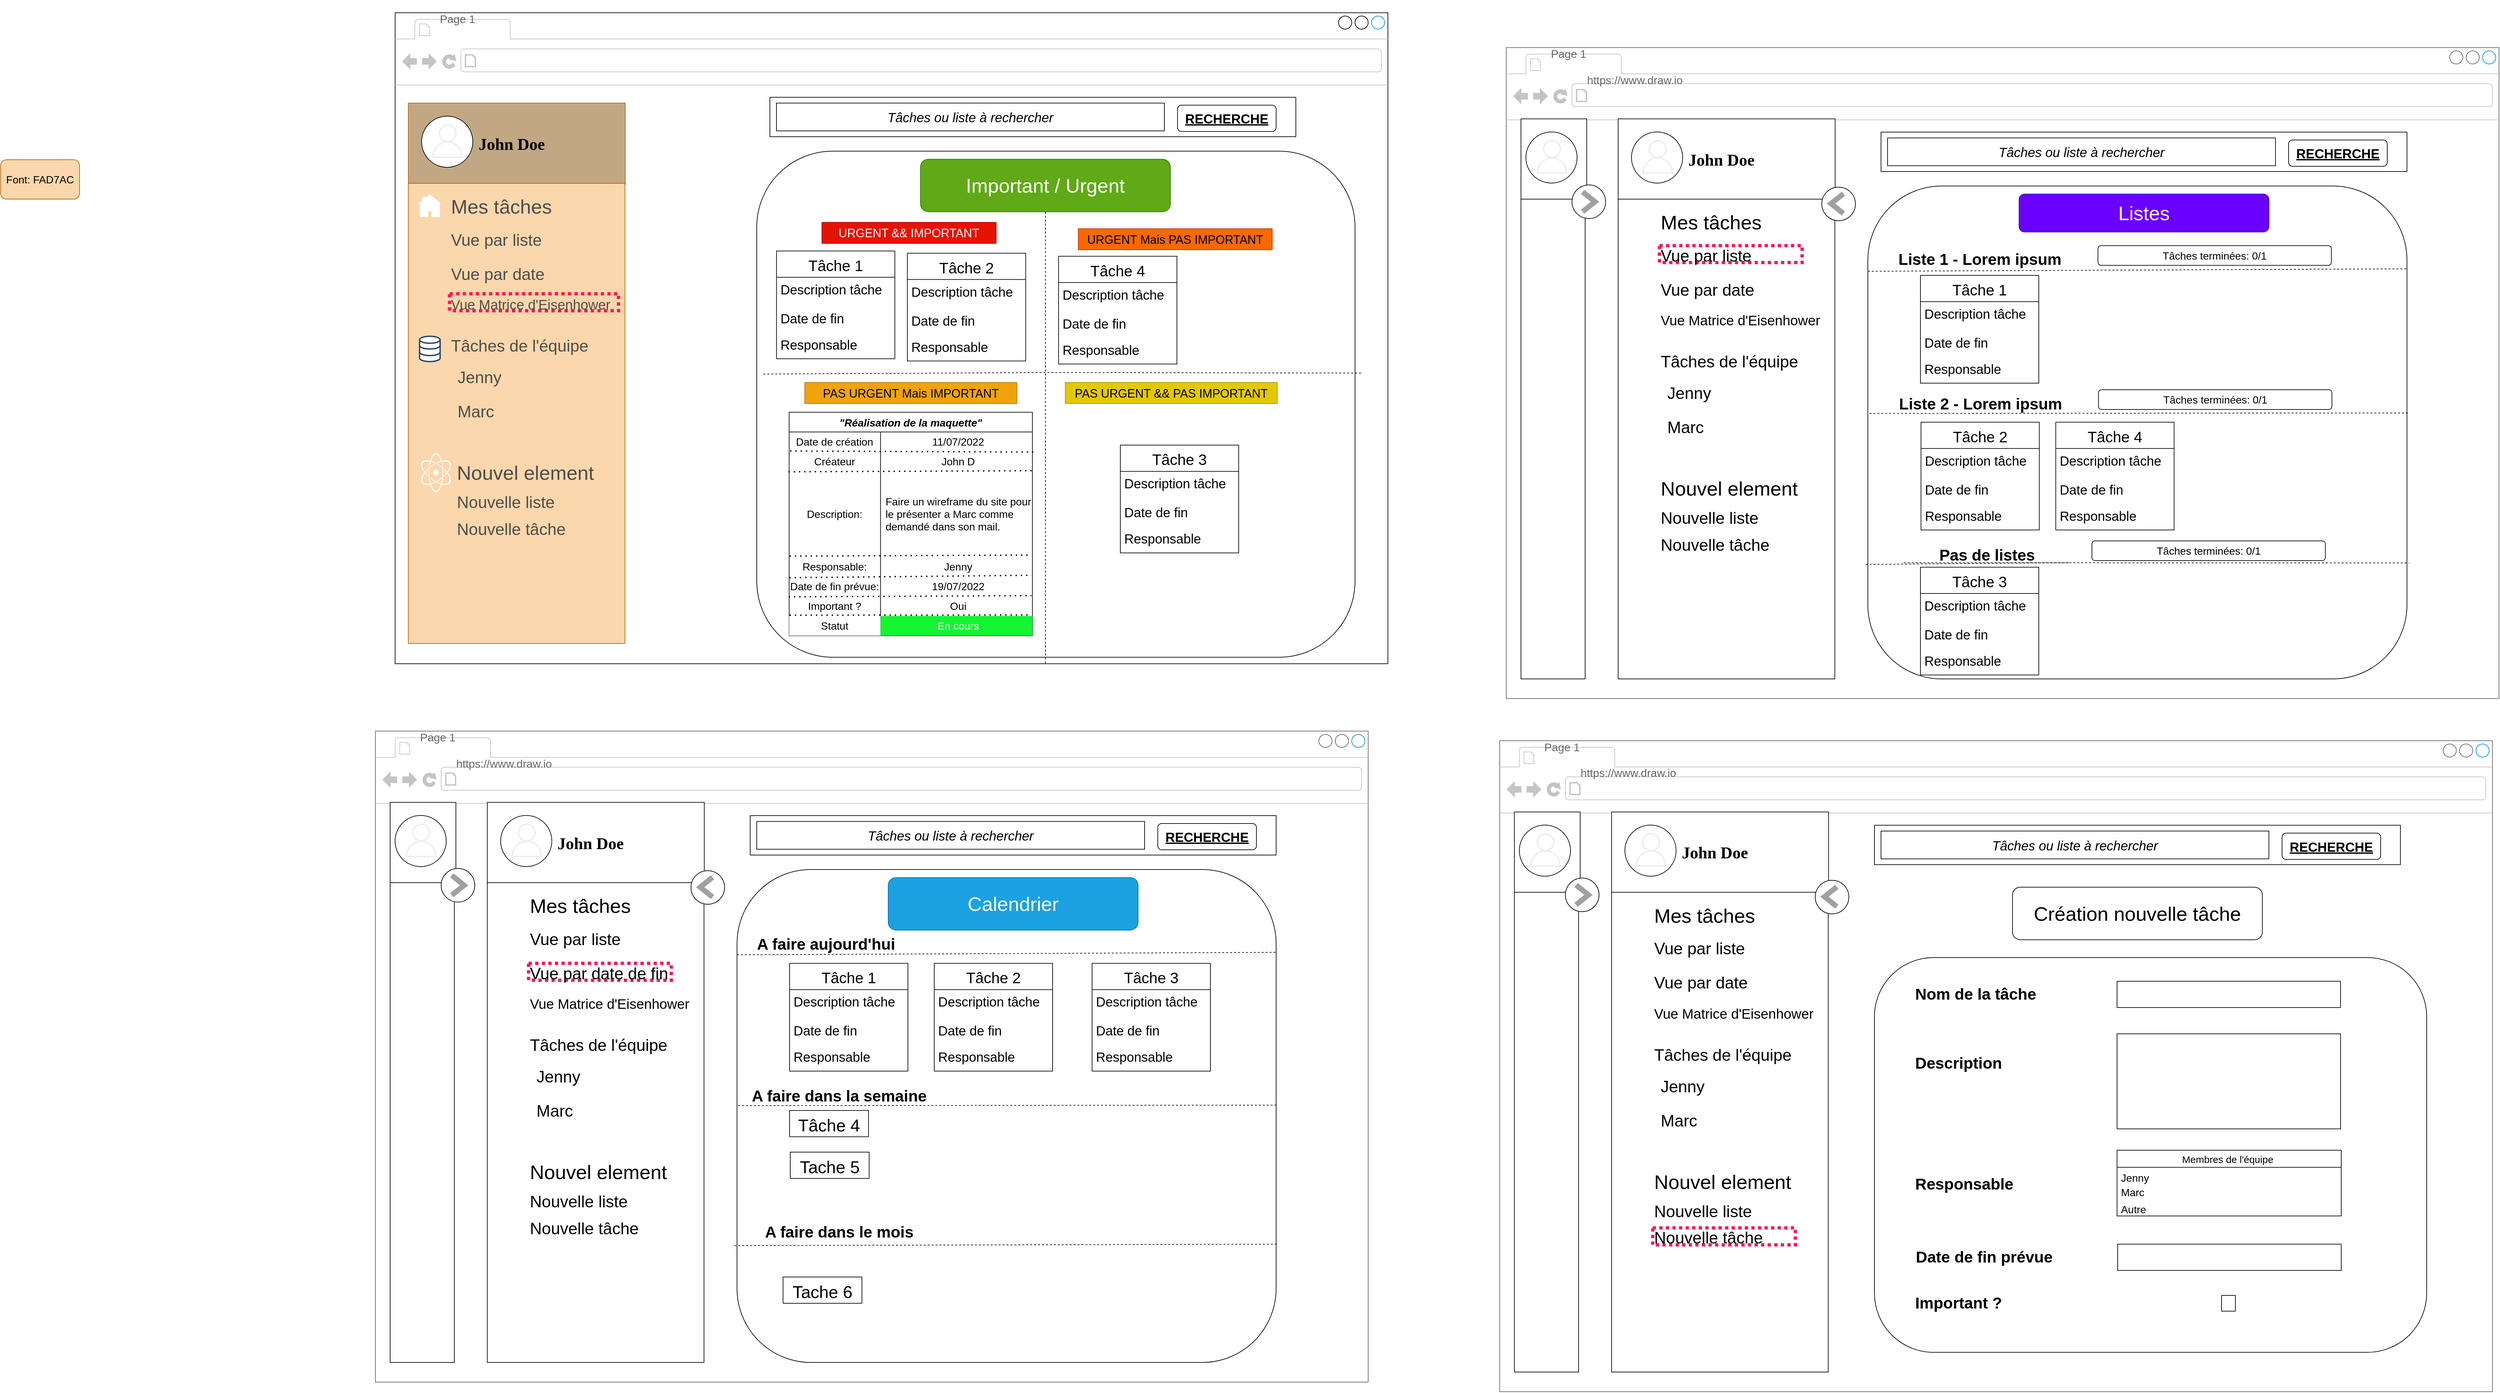 <mxfile>
    <diagram id="-xXNjlUtJBWTm0HXHnhE" name="Page-1">
        <mxGraphModel dx="9683" dy="3918" grid="1" gridSize="10" guides="1" tooltips="1" connect="1" arrows="1" fold="1" page="1" pageScale="1" pageWidth="827" pageHeight="1169" math="0" shadow="0">
            <root>
                <mxCell id="0"/>
                <mxCell id="1" parent="0"/>
                <mxCell id="3" value="" style="group;" parent="1" vertex="1" connectable="0">
                    <mxGeometry x="-6520" y="-2253" width="1510" height="1003.0" as="geometry"/>
                </mxCell>
                <mxCell id="4" value="" style="strokeWidth=1;shadow=0;dashed=0;align=center;html=1;shape=mxgraph.mockup.containers.browserWindow;rSize=0;strokeColor2=#008cff;strokeColor3=#c4c4c4;mainText=,;recursiveResize=0;container=0;" parent="3" vertex="1">
                    <mxGeometry x="10" y="19.34" width="1510" height="990.566" as="geometry"/>
                </mxCell>
                <mxCell id="5" value="Page 1" style="strokeWidth=1;shadow=0;dashed=0;align=center;html=1;shape=mxgraph.mockup.containers.anchor;fontSize=17;fontColor=#666666;align=left;container=0;" parent="3" vertex="1">
                    <mxGeometry x="75.5" y="19.34" width="86.51" height="21.462" as="geometry"/>
                </mxCell>
                <mxCell id="26" value="" style="rounded=1;whiteSpace=wrap;html=1;" parent="3" vertex="1">
                    <mxGeometry x="560" y="230" width="910" height="770" as="geometry"/>
                </mxCell>
                <mxCell id="42" value="" style="rounded=0;whiteSpace=wrap;html=1;fontFamily=Verdana;fontSize=30;container=0;fillColor=#C2A785;strokeColor=#b46504;" parent="3" vertex="1">
                    <mxGeometry x="30" y="156.86" width="330" height="123.75" as="geometry"/>
                </mxCell>
                <mxCell id="43" value="John Doe" style="text;html=1;strokeColor=none;fillColor=none;align=left;verticalAlign=middle;whiteSpace=wrap;rounded=0;fontFamily=Verdana;fontSize=25;container=0;fontStyle=1" parent="3" vertex="1">
                    <mxGeometry x="135.25" y="186.23" width="204.5" height="65.01" as="geometry"/>
                </mxCell>
                <mxCell id="50" value="" style="group" parent="3" vertex="1" connectable="0">
                    <mxGeometry x="50.25" y="176.735" width="85" height="84" as="geometry"/>
                </mxCell>
                <mxCell id="51" value="" style="ellipse;whiteSpace=wrap;html=1;aspect=fixed;fontFamily=Verdana;fontSize=30;container=0;" parent="50" vertex="1">
                    <mxGeometry width="77.864" height="77.864" as="geometry"/>
                </mxCell>
                <mxCell id="52" value="" style="sketch=0;outlineConnect=0;fillColor=#eeeeee;strokeColor=#36393d;dashed=0;verticalLabelPosition=bottom;verticalAlign=top;align=center;html=1;fontSize=12;fontStyle=0;aspect=fixed;pointerEvents=1;shape=mxgraph.aws4.user;" parent="50" vertex="1">
                    <mxGeometry x="13.981" y="12.204" width="51.494" height="51.494" as="geometry"/>
                </mxCell>
                <mxCell id="60" value="" style="group;rotation=-180;" parent="3" vertex="1" connectable="0">
                    <mxGeometry x="319.539" y="240.698" width="50.241" height="30.52" as="geometry"/>
                </mxCell>
                <mxCell id="45" value="" style="rounded=0;whiteSpace=wrap;html=1;fontFamily=Verdana;fontSize=36;container=0;fillColor=#fad7ac;strokeColor=#b46504;fontColor=#4D4D4D;" parent="3" vertex="1">
                    <mxGeometry x="30" y="279.02" width="329.56" height="700" as="geometry"/>
                </mxCell>
                <mxCell id="48" value="&lt;font style=&quot;font-size: 25px&quot;&gt;Tâches de l'équipe&lt;/font&gt;" style="text;html=1;strokeColor=none;fillColor=none;align=left;verticalAlign=middle;whiteSpace=wrap;rounded=0;fontSize=30;container=0;fontColor=#4D4D4D;" parent="3" vertex="1">
                    <mxGeometry x="92.78" y="511.59" width="217" height="25.79" as="geometry"/>
                </mxCell>
                <mxCell id="49" value="Mes tâches" style="text;html=1;strokeColor=none;fillColor=none;align=left;verticalAlign=middle;whiteSpace=wrap;rounded=0;fontSize=30;container=0;fontColor=#4D4D4D;" parent="3" vertex="1">
                    <mxGeometry x="92.78" y="299.03" width="170" height="29.76" as="geometry"/>
                </mxCell>
                <mxCell id="108" value="" style="html=1;verticalLabelPosition=bottom;align=center;labelBackgroundColor=#ffffff;verticalAlign=top;strokeWidth=3;strokeColor=#FFFFFF;shadow=0;dashed=0;shape=mxgraph.ios7.icons.home;fontFamily=Saniretro;fontSize=46;fontColor=#4D4D4D;fillColor=#FFFFFF;" parent="3" vertex="1">
                    <mxGeometry x="47.191" y="297.146" width="31.229" height="31.643" as="geometry"/>
                </mxCell>
                <mxCell id="109" value="" style="html=1;verticalLabelPosition=bottom;align=center;labelBackgroundColor=#ffffff;verticalAlign=top;strokeWidth=2;strokeColor=#23445d;shadow=0;dashed=0;shape=mxgraph.ios7.icons.data;fontFamily=Saniretro;fontSize=46;fillColor=#FFFFFF;" parent="3" vertex="1">
                    <mxGeometry x="47.191" y="511.592" width="31.229" height="38.566" as="geometry"/>
                </mxCell>
                <mxCell id="2" value="&lt;font style=&quot;font-size: 30px&quot;&gt;Important / Urgent&lt;/font&gt;" style="rounded=1;whiteSpace=wrap;html=1;fillColor=#60a917;fontColor=#ffffff;strokeColor=#2D7600;" parent="3" vertex="1">
                    <mxGeometry x="809.09" y="242.2" width="380" height="80" as="geometry"/>
                </mxCell>
                <mxCell id="171" value="" style="rounded=0;whiteSpace=wrap;html=1;fontSize=20;" parent="3" vertex="1">
                    <mxGeometry x="580" y="148" width="800" height="60" as="geometry"/>
                </mxCell>
                <mxCell id="170" value="&lt;i&gt;Tâches ou liste à rechercher&lt;/i&gt;" style="rounded=0;whiteSpace=wrap;html=1;fontSize=20;" parent="3" vertex="1">
                    <mxGeometry x="590" y="156.86" width="590" height="42.29" as="geometry"/>
                </mxCell>
                <mxCell id="172" value="&lt;b&gt;&lt;u&gt;RECHERCHE&lt;/u&gt;&lt;/b&gt;" style="rounded=1;whiteSpace=wrap;html=1;fontSize=20;" parent="3" vertex="1">
                    <mxGeometry x="1200" y="160" width="150" height="40" as="geometry"/>
                </mxCell>
                <mxCell id="173" value="" style="endArrow=none;dashed=1;html=1;fontSize=20;entryX=0.001;entryY=0.477;entryDx=0;entryDy=0;exitX=1;exitY=0.475;exitDx=0;exitDy=0;entryPerimeter=0;exitPerimeter=0;" parent="3" edge="1">
                    <mxGeometry width="50" height="50" relative="1" as="geometry">
                        <mxPoint x="1479.09" y="567.59" as="sourcePoint"/>
                        <mxPoint x="570.0" y="569.13" as="targetPoint"/>
                        <Array as="points">
                            <mxPoint x="999.09" y="566.84"/>
                        </Array>
                    </mxGeometry>
                </mxCell>
                <mxCell id="179" value="" style="endArrow=none;dashed=1;html=1;fontSize=20;entryX=0.655;entryY=1;entryDx=0;entryDy=0;entryPerimeter=0;" parent="3" source="2" target="4" edge="1">
                    <mxGeometry width="50" height="50" relative="1" as="geometry">
                        <mxPoint x="680" y="690" as="sourcePoint"/>
                        <mxPoint x="730" y="640" as="targetPoint"/>
                    </mxGeometry>
                </mxCell>
                <mxCell id="180" value="&lt;font style=&quot;font-size: 18px&quot;&gt;URGENT &amp;amp;&amp;amp; IMPORTANT&lt;/font&gt;" style="rounded=0;whiteSpace=wrap;html=1;fontSize=20;fillColor=#e51400;fontColor=#ffffff;strokeColor=#B20000;" parent="3" vertex="1">
                    <mxGeometry x="659.09" y="338.34" width="265" height="32" as="geometry"/>
                </mxCell>
                <mxCell id="181" value="&lt;font style=&quot;font-size: 18px&quot;&gt;URGENT Mais PAS IMPORTANT&lt;/font&gt;" style="rounded=0;whiteSpace=wrap;html=1;fontSize=20;fillColor=#fa6800;fontColor=#000000;strokeColor=#C73500;" parent="3" vertex="1">
                    <mxGeometry x="1049.09" y="347.99" width="295" height="32" as="geometry"/>
                </mxCell>
                <mxCell id="182" value="&lt;font style=&quot;font-size: 18px&quot;&gt;PAS URGENT Mais IMPORTANT&lt;/font&gt;" style="rounded=0;whiteSpace=wrap;html=1;fontSize=20;fillColor=#f0a30a;fontColor=#000000;strokeColor=#BD7000;" parent="3" vertex="1">
                    <mxGeometry x="633.05" y="582" width="322.5" height="32" as="geometry"/>
                </mxCell>
                <mxCell id="183" value="&lt;font style=&quot;font-size: 18px&quot;&gt;PAS URGENT &amp;amp;&amp;amp; PAS IMPORTANT&lt;/font&gt;" style="rounded=0;whiteSpace=wrap;html=1;fontSize=20;fillColor=#e3c800;fontColor=#000000;strokeColor=#B09500;" parent="3" vertex="1">
                    <mxGeometry x="1029.3" y="582" width="322.5" height="32" as="geometry"/>
                </mxCell>
                <mxCell id="307" value="&lt;font style=&quot;font-size: 25px&quot;&gt;Jenny&lt;/font&gt;" style="text;html=1;strokeColor=none;fillColor=none;align=left;verticalAlign=middle;whiteSpace=wrap;rounded=0;fontSize=30;container=0;fontColor=#4D4D4D;" parent="3" vertex="1">
                    <mxGeometry x="102.54" y="559.02" width="217" height="25.79" as="geometry"/>
                </mxCell>
                <mxCell id="308" value="&lt;font style=&quot;font-size: 25px&quot;&gt;Marc&lt;/font&gt;" style="text;html=1;strokeColor=none;fillColor=none;align=left;verticalAlign=middle;whiteSpace=wrap;rounded=0;fontSize=30;container=0;fontColor=#4D4D4D;" parent="3" vertex="1">
                    <mxGeometry x="102.54" y="611.02" width="217" height="25.79" as="geometry"/>
                </mxCell>
                <mxCell id="495" value="&lt;span style=&quot;font-size: 25px&quot;&gt;Vue par liste&lt;/span&gt;" style="text;html=1;strokeColor=none;fillColor=none;align=left;verticalAlign=middle;whiteSpace=wrap;rounded=0;fontSize=30;container=0;fontColor=#4D4D4D;" parent="3" vertex="1">
                    <mxGeometry x="92.78" y="349.73" width="217" height="25.79" as="geometry"/>
                </mxCell>
                <mxCell id="496" value="&lt;font style=&quot;font-size: 25px&quot;&gt;Vue par date&lt;/font&gt;" style="text;html=1;strokeColor=none;fillColor=none;align=left;verticalAlign=middle;whiteSpace=wrap;rounded=0;fontSize=30;container=0;fontColor=#4D4D4D;" parent="3" vertex="1">
                    <mxGeometry x="92.78" y="401.73" width="217" height="25.79" as="geometry"/>
                </mxCell>
                <mxCell id="497" value="&lt;font style=&quot;font-size: 21px&quot;&gt;Vue Matrice d'Eisenhower&lt;/font&gt;" style="text;html=1;strokeColor=#FF1453;fillColor=none;align=left;verticalAlign=middle;whiteSpace=wrap;rounded=0;fontSize=30;container=0;dashed=1;perimeterSpacing=3;strokeWidth=5;dashPattern=1 1;fontColor=#4D4D4D;" parent="3" vertex="1">
                    <mxGeometry x="92.78" y="447.02" width="257" height="25.79" as="geometry"/>
                </mxCell>
                <mxCell id="668" value="" style="group;fontColor=#4D4D4D;" parent="3" vertex="1" connectable="0">
                    <mxGeometry x="47.19" y="689.02" width="281.98" height="126.46" as="geometry"/>
                </mxCell>
                <mxCell id="669" value="" style="shape=mxgraph.signs.science.nuclear_2;html=1;pointerEvents=1;fillColor=#FFFFFF;strokeColor=none;verticalLabelPosition=bottom;verticalAlign=top;align=center;sketch=0;dashed=1;dashPattern=1 1;fontSize=23;fontColor=#4D4D4D;" parent="668" vertex="1">
                    <mxGeometry width="50" height="60" as="geometry"/>
                </mxCell>
                <mxCell id="670" value="Nouvel element" style="text;html=1;strokeColor=none;fillColor=none;align=left;verticalAlign=middle;whiteSpace=wrap;rounded=0;fontSize=30;container=0;fontColor=#4D4D4D;" parent="668" vertex="1">
                    <mxGeometry x="54.98" y="15.12" width="227" height="29.76" as="geometry"/>
                </mxCell>
                <mxCell id="671" value="&lt;font style=&quot;font-size: 25px&quot;&gt;Nouvelle liste&lt;/font&gt;" style="text;html=1;strokeColor=none;fillColor=none;align=left;verticalAlign=middle;whiteSpace=wrap;rounded=0;fontSize=30;container=0;dashed=1;dashPattern=1 1;strokeWidth=5;perimeterSpacing=3;fontColor=#4D4D4D;" parent="668" vertex="1">
                    <mxGeometry x="54.98" y="60.0" width="217" height="25.79" as="geometry"/>
                </mxCell>
                <mxCell id="672" value="&lt;font style=&quot;font-size: 25px&quot;&gt;Nouvelle tâche&lt;/font&gt;" style="text;html=1;strokeColor=none;fillColor=none;align=left;verticalAlign=middle;whiteSpace=wrap;rounded=0;fontSize=30;container=0;dashed=1;dashPattern=1 1;strokeWidth=5;perimeterSpacing=3;fontColor=#4D4D4D;" parent="668" vertex="1">
                    <mxGeometry x="54.98" y="100.67" width="217" height="25.79" as="geometry"/>
                </mxCell>
                <mxCell id="1052" value="Tâche 1" style="swimlane;fontStyle=0;childLayout=stackLayout;horizontal=1;startSize=40;fillColor=none;horizontalStack=0;resizeParent=1;resizeParentMax=0;resizeLast=0;collapsible=1;marginBottom=0;fontSize=23;strokeColor=default;" parent="3" vertex="1">
                    <mxGeometry x="590.09" y="381.84" width="180" height="164" as="geometry"/>
                </mxCell>
                <mxCell id="1053" value="Description tâche" style="text;strokeColor=none;fillColor=none;align=left;verticalAlign=top;spacingLeft=4;spacingRight=4;overflow=hidden;rotatable=0;points=[[0,0.5],[1,0.5]];portConstraint=eastwest;fontSize=20;" parent="1052" vertex="1">
                    <mxGeometry y="40" width="180" height="44" as="geometry"/>
                </mxCell>
                <mxCell id="1054" value="Date de fin" style="text;strokeColor=none;fillColor=none;align=left;verticalAlign=top;spacingLeft=4;spacingRight=4;overflow=hidden;rotatable=0;points=[[0,0.5],[1,0.5]];portConstraint=eastwest;fontSize=20;" parent="1052" vertex="1">
                    <mxGeometry y="84" width="180" height="40" as="geometry"/>
                </mxCell>
                <mxCell id="1055" value="Responsable" style="text;strokeColor=none;fillColor=none;align=left;verticalAlign=top;spacingLeft=4;spacingRight=4;overflow=hidden;rotatable=0;points=[[0,0.5],[1,0.5]];portConstraint=eastwest;fontSize=20;" parent="1052" vertex="1">
                    <mxGeometry y="124" width="180" height="40" as="geometry"/>
                </mxCell>
                <mxCell id="1056" value="Tâche 2" style="swimlane;fontStyle=0;childLayout=stackLayout;horizontal=1;startSize=40;fillColor=none;horizontalStack=0;resizeParent=1;resizeParentMax=0;resizeLast=0;collapsible=1;marginBottom=0;fontSize=23;strokeColor=default;" parent="3" vertex="1">
                    <mxGeometry x="789.09" y="385.31" width="180" height="164" as="geometry"/>
                </mxCell>
                <mxCell id="1057" value="Description tâche" style="text;strokeColor=none;fillColor=none;align=left;verticalAlign=top;spacingLeft=4;spacingRight=4;overflow=hidden;rotatable=0;points=[[0,0.5],[1,0.5]];portConstraint=eastwest;fontSize=20;" parent="1056" vertex="1">
                    <mxGeometry y="40" width="180" height="44" as="geometry"/>
                </mxCell>
                <mxCell id="1058" value="Date de fin" style="text;strokeColor=none;fillColor=none;align=left;verticalAlign=top;spacingLeft=4;spacingRight=4;overflow=hidden;rotatable=0;points=[[0,0.5],[1,0.5]];portConstraint=eastwest;fontSize=20;" parent="1056" vertex="1">
                    <mxGeometry y="84" width="180" height="40" as="geometry"/>
                </mxCell>
                <mxCell id="1059" value="Responsable" style="text;strokeColor=none;fillColor=none;align=left;verticalAlign=top;spacingLeft=4;spacingRight=4;overflow=hidden;rotatable=0;points=[[0,0.5],[1,0.5]];portConstraint=eastwest;fontSize=20;" parent="1056" vertex="1">
                    <mxGeometry y="124" width="180" height="40" as="geometry"/>
                </mxCell>
                <mxCell id="1060" value="Tâche 3" style="swimlane;fontStyle=0;childLayout=stackLayout;horizontal=1;startSize=40;fillColor=none;horizontalStack=0;resizeParent=1;resizeParentMax=0;resizeLast=0;collapsible=1;marginBottom=0;fontSize=23;strokeColor=default;" parent="3" vertex="1">
                    <mxGeometry x="1113.05" y="677.21" width="180" height="164" as="geometry"/>
                </mxCell>
                <mxCell id="1061" value="Description tâche" style="text;strokeColor=none;fillColor=none;align=left;verticalAlign=top;spacingLeft=4;spacingRight=4;overflow=hidden;rotatable=0;points=[[0,0.5],[1,0.5]];portConstraint=eastwest;fontSize=20;" parent="1060" vertex="1">
                    <mxGeometry y="40" width="180" height="44" as="geometry"/>
                </mxCell>
                <mxCell id="1062" value="Date de fin" style="text;strokeColor=none;fillColor=none;align=left;verticalAlign=top;spacingLeft=4;spacingRight=4;overflow=hidden;rotatable=0;points=[[0,0.5],[1,0.5]];portConstraint=eastwest;fontSize=20;" parent="1060" vertex="1">
                    <mxGeometry y="84" width="180" height="40" as="geometry"/>
                </mxCell>
                <mxCell id="1063" value="Responsable" style="text;strokeColor=none;fillColor=none;align=left;verticalAlign=top;spacingLeft=4;spacingRight=4;overflow=hidden;rotatable=0;points=[[0,0.5],[1,0.5]];portConstraint=eastwest;fontSize=20;" parent="1060" vertex="1">
                    <mxGeometry y="124" width="180" height="40" as="geometry"/>
                </mxCell>
                <mxCell id="1064" value="Tâche 4" style="swimlane;fontStyle=0;childLayout=stackLayout;horizontal=1;startSize=40;fillColor=none;horizontalStack=0;resizeParent=1;resizeParentMax=0;resizeLast=0;collapsible=1;marginBottom=0;fontSize=23;strokeColor=default;" parent="3" vertex="1">
                    <mxGeometry x="1019.09" y="389.84" width="180" height="164" as="geometry"/>
                </mxCell>
                <mxCell id="1065" value="Description tâche" style="text;strokeColor=none;fillColor=none;align=left;verticalAlign=top;spacingLeft=4;spacingRight=4;overflow=hidden;rotatable=0;points=[[0,0.5],[1,0.5]];portConstraint=eastwest;fontSize=20;" parent="1064" vertex="1">
                    <mxGeometry y="40" width="180" height="44" as="geometry"/>
                </mxCell>
                <mxCell id="1066" value="Date de fin" style="text;strokeColor=none;fillColor=none;align=left;verticalAlign=top;spacingLeft=4;spacingRight=4;overflow=hidden;rotatable=0;points=[[0,0.5],[1,0.5]];portConstraint=eastwest;fontSize=20;" parent="1064" vertex="1">
                    <mxGeometry y="84" width="180" height="40" as="geometry"/>
                </mxCell>
                <mxCell id="1067" value="Responsable" style="text;strokeColor=none;fillColor=none;align=left;verticalAlign=top;spacingLeft=4;spacingRight=4;overflow=hidden;rotatable=0;points=[[0,0.5],[1,0.5]];portConstraint=eastwest;fontSize=20;" parent="1064" vertex="1">
                    <mxGeometry y="124" width="180" height="40" as="geometry"/>
                </mxCell>
                <mxCell id="907" value="&quot;Réalisation de la maquette&quot;" style="shape=table;startSize=30;container=1;collapsible=0;childLayout=tableLayout;fixedRows=1;rowLines=0;fontStyle=3;align=center;pointerEvents=1;fontSize=16;" parent="3" vertex="1">
                    <mxGeometry x="609.3" y="627.21" width="370" height="340" as="geometry"/>
                </mxCell>
                <mxCell id="908" value="" style="shape=partialRectangle;html=1;whiteSpace=wrap;collapsible=0;dropTarget=0;pointerEvents=1;fillColor=none;top=0;left=0;bottom=1;right=0;points=[[0,0.5],[1,0.5]];portConstraint=eastwest;fontSize=16;strokeColor=none;" parent="907" vertex="1">
                    <mxGeometry y="30" width="370" height="30" as="geometry"/>
                </mxCell>
                <mxCell id="909" value="Date de création" style="shape=partialRectangle;html=1;whiteSpace=wrap;connectable=0;fillColor=none;top=0;left=0;bottom=0;right=0;overflow=hidden;pointerEvents=1;fontSize=16;strokeColor=default;" parent="908" vertex="1">
                    <mxGeometry width="139" height="30" as="geometry">
                        <mxRectangle width="139" height="30" as="alternateBounds"/>
                    </mxGeometry>
                </mxCell>
                <mxCell id="910" value="11/07/2022" style="shape=partialRectangle;html=1;whiteSpace=wrap;connectable=0;fillColor=none;top=0;left=0;bottom=0;right=0;align=center;spacingLeft=6;overflow=hidden;pointerEvents=1;fontSize=16;strokeColor=default;" parent="908" vertex="1">
                    <mxGeometry x="139" width="231" height="30" as="geometry">
                        <mxRectangle width="231" height="30" as="alternateBounds"/>
                    </mxGeometry>
                </mxCell>
                <mxCell id="911" value="" style="shape=partialRectangle;html=1;whiteSpace=wrap;collapsible=0;dropTarget=0;pointerEvents=1;fillColor=none;top=0;left=0;bottom=0;right=0;points=[[0,0.5],[1,0.5]];portConstraint=eastwest;fontSize=16;" parent="907" vertex="1">
                    <mxGeometry y="60" width="370" height="30" as="geometry"/>
                </mxCell>
                <mxCell id="912" value="Créateur" style="shape=partialRectangle;html=1;whiteSpace=wrap;connectable=0;fillColor=none;top=0;left=0;bottom=0;right=0;overflow=hidden;pointerEvents=1;fontSize=16;" parent="911" vertex="1">
                    <mxGeometry width="139" height="30" as="geometry">
                        <mxRectangle width="139" height="30" as="alternateBounds"/>
                    </mxGeometry>
                </mxCell>
                <mxCell id="913" value="John D" style="shape=partialRectangle;html=1;whiteSpace=wrap;connectable=0;fillColor=none;top=0;left=0;bottom=0;right=0;align=center;spacingLeft=6;overflow=hidden;pointerEvents=1;fontSize=16;" parent="911" vertex="1">
                    <mxGeometry x="139" width="231" height="30" as="geometry">
                        <mxRectangle width="231" height="30" as="alternateBounds"/>
                    </mxGeometry>
                </mxCell>
                <mxCell id="943" value="" style="endArrow=none;dashed=1;html=1;dashPattern=1 3;strokeWidth=2;fontSize=16;exitX=0.004;exitY=-0.033;exitDx=0;exitDy=0;exitPerimeter=0;entryX=1.004;entryY=0.022;entryDx=0;entryDy=0;entryPerimeter=0;" parent="907" source="911" target="911" edge="1">
                    <mxGeometry width="50" height="50" relative="1" as="geometry">
                        <mxPoint x="190" y="100" as="sourcePoint"/>
                        <mxPoint x="240" y="50" as="targetPoint"/>
                    </mxGeometry>
                </mxCell>
                <mxCell id="944" value="" style="endArrow=none;dashed=1;html=1;dashPattern=1 3;strokeWidth=2;fontSize=16;exitX=-0.003;exitY=0.005;exitDx=0;exitDy=0;exitPerimeter=0;entryX=1.004;entryY=-0.008;entryDx=0;entryDy=0;entryPerimeter=0;" parent="907" source="914" target="914" edge="1">
                    <mxGeometry width="50" height="50" relative="1" as="geometry">
                        <mxPoint x="190" y="100" as="sourcePoint"/>
                        <mxPoint x="240" y="50" as="targetPoint"/>
                    </mxGeometry>
                </mxCell>
                <mxCell id="945" value="" style="endArrow=none;dashed=1;html=1;dashPattern=1 3;strokeWidth=2;fontSize=16;exitX=0.002;exitY=0.992;exitDx=0;exitDy=0;exitPerimeter=0;entryX=0.991;entryY=-0.089;entryDx=0;entryDy=0;entryPerimeter=0;" parent="907" source="914" target="924" edge="1">
                    <mxGeometry width="50" height="50" relative="1" as="geometry">
                        <mxPoint x="190" y="100" as="sourcePoint"/>
                        <mxPoint x="240" y="50" as="targetPoint"/>
                    </mxGeometry>
                </mxCell>
                <mxCell id="946" value="" style="endArrow=none;dashed=1;html=1;dashPattern=1 3;strokeWidth=2;fontSize=16;entryX=0.992;entryY=-0.049;entryDx=0;entryDy=0;entryPerimeter=0;" parent="907" target="1085" edge="1">
                    <mxGeometry width="50" height="50" relative="1" as="geometry">
                        <mxPoint x="0.7" y="308.79" as="sourcePoint"/>
                        <mxPoint x="240" y="50" as="targetPoint"/>
                    </mxGeometry>
                </mxCell>
                <mxCell id="914" value="" style="shape=partialRectangle;html=1;whiteSpace=wrap;collapsible=0;dropTarget=0;pointerEvents=1;fillColor=none;top=0;left=0;bottom=0;right=0;points=[[0,0.5],[1,0.5]];portConstraint=eastwest;fontSize=16;" parent="907" vertex="1">
                    <mxGeometry y="90" width="370" height="130" as="geometry"/>
                </mxCell>
                <mxCell id="915" value="Description:" style="shape=partialRectangle;html=1;whiteSpace=wrap;connectable=0;fillColor=none;top=0;left=0;bottom=0;right=0;overflow=hidden;pointerEvents=1;fontSize=16;" parent="914" vertex="1">
                    <mxGeometry width="139" height="130" as="geometry">
                        <mxRectangle width="139" height="130" as="alternateBounds"/>
                    </mxGeometry>
                </mxCell>
                <mxCell id="916" value="Faire un wireframe du site pour le présenter a Marc comme demandé dans son mail." style="shape=partialRectangle;html=1;whiteSpace=wrap;connectable=0;fillColor=none;top=0;left=0;bottom=0;right=0;align=left;spacingLeft=6;overflow=hidden;pointerEvents=1;fontSize=16;" parent="914" vertex="1">
                    <mxGeometry x="139" width="231" height="130" as="geometry">
                        <mxRectangle width="231" height="130" as="alternateBounds"/>
                    </mxGeometry>
                </mxCell>
                <mxCell id="924" value="" style="shape=partialRectangle;html=1;whiteSpace=wrap;collapsible=0;dropTarget=0;pointerEvents=1;fillColor=none;top=0;left=0;bottom=0;right=0;points=[[0,0.5],[1,0.5]];portConstraint=eastwest;fontSize=16;" parent="907" vertex="1">
                    <mxGeometry y="220" width="370" height="30" as="geometry"/>
                </mxCell>
                <mxCell id="925" value="Responsable:" style="shape=partialRectangle;html=1;whiteSpace=wrap;connectable=0;fillColor=none;top=0;left=0;bottom=0;right=0;overflow=hidden;pointerEvents=1;fontSize=16;" parent="924" vertex="1">
                    <mxGeometry width="139" height="30" as="geometry">
                        <mxRectangle width="139" height="30" as="alternateBounds"/>
                    </mxGeometry>
                </mxCell>
                <mxCell id="926" value="Jenny" style="shape=partialRectangle;html=1;whiteSpace=wrap;connectable=0;fillColor=none;top=0;left=0;bottom=0;right=0;align=center;spacingLeft=6;overflow=hidden;pointerEvents=1;fontSize=16;" parent="924" vertex="1">
                    <mxGeometry x="139" width="231" height="30" as="geometry">
                        <mxRectangle width="231" height="30" as="alternateBounds"/>
                    </mxGeometry>
                </mxCell>
                <mxCell id="962" value="" style="shape=partialRectangle;html=1;whiteSpace=wrap;collapsible=0;dropTarget=0;pointerEvents=1;fillColor=none;top=0;left=0;bottom=0;right=0;points=[[0,0.5],[1,0.5]];portConstraint=eastwest;fontSize=16;" parent="907" vertex="1">
                    <mxGeometry y="250" width="370" height="30" as="geometry"/>
                </mxCell>
                <mxCell id="963" value="Date de fin prévue:" style="shape=partialRectangle;html=1;whiteSpace=wrap;connectable=0;fillColor=none;top=0;left=0;bottom=0;right=0;overflow=hidden;pointerEvents=1;fontSize=16;" parent="962" vertex="1">
                    <mxGeometry width="139" height="30" as="geometry">
                        <mxRectangle width="139" height="30" as="alternateBounds"/>
                    </mxGeometry>
                </mxCell>
                <mxCell id="964" value="19/07/2022" style="shape=partialRectangle;html=1;whiteSpace=wrap;connectable=0;fillColor=none;top=0;left=0;bottom=0;right=0;align=center;spacingLeft=6;overflow=hidden;pointerEvents=1;fontSize=16;" parent="962" vertex="1">
                    <mxGeometry x="139" width="231" height="30" as="geometry">
                        <mxRectangle width="231" height="30" as="alternateBounds"/>
                    </mxGeometry>
                </mxCell>
                <mxCell id="965" value="" style="shape=partialRectangle;html=1;whiteSpace=wrap;collapsible=0;dropTarget=0;pointerEvents=1;fillColor=none;top=0;left=0;bottom=0;right=0;points=[[0,0.5],[1,0.5]];portConstraint=eastwest;fontSize=16;" parent="907" vertex="1">
                    <mxGeometry y="280" width="370" height="30" as="geometry"/>
                </mxCell>
                <mxCell id="966" value="Important ?" style="shape=partialRectangle;html=1;whiteSpace=wrap;connectable=0;fillColor=none;top=0;left=0;bottom=0;right=0;overflow=hidden;pointerEvents=1;fontSize=16;" parent="965" vertex="1">
                    <mxGeometry width="139" height="30" as="geometry">
                        <mxRectangle width="139" height="30" as="alternateBounds"/>
                    </mxGeometry>
                </mxCell>
                <mxCell id="967" value="Oui" style="shape=partialRectangle;html=1;whiteSpace=wrap;connectable=0;fillColor=none;top=0;left=0;bottom=0;right=0;align=center;spacingLeft=6;overflow=hidden;pointerEvents=1;fontSize=16;" parent="965" vertex="1">
                    <mxGeometry x="139" width="231" height="30" as="geometry">
                        <mxRectangle width="231" height="30" as="alternateBounds"/>
                    </mxGeometry>
                </mxCell>
                <mxCell id="1085" style="shape=partialRectangle;html=1;whiteSpace=wrap;collapsible=0;dropTarget=0;pointerEvents=1;fillColor=none;top=0;left=0;bottom=0;right=0;points=[[0,0.5],[1,0.5]];portConstraint=eastwest;fontSize=16;" parent="907" vertex="1">
                    <mxGeometry y="310" width="370" height="30" as="geometry"/>
                </mxCell>
                <mxCell id="1086" value="Statut" style="shape=partialRectangle;html=1;whiteSpace=wrap;connectable=0;top=0;left=0;bottom=0;right=0;overflow=hidden;pointerEvents=1;fontSize=16;" parent="1085" vertex="1">
                    <mxGeometry width="139" height="30" as="geometry">
                        <mxRectangle width="139" height="30" as="alternateBounds"/>
                    </mxGeometry>
                </mxCell>
                <mxCell id="1087" value="En cours" style="shape=partialRectangle;html=1;whiteSpace=wrap;connectable=0;fillColor=#14F532;top=0;left=0;bottom=0;right=0;align=center;spacingLeft=6;overflow=hidden;pointerEvents=1;fontSize=16;fontColor=#ffffff;strokeColor=#2D7600;" parent="1085" vertex="1">
                    <mxGeometry x="139" width="231" height="30" as="geometry">
                        <mxRectangle width="231" height="30" as="alternateBounds"/>
                    </mxGeometry>
                </mxCell>
                <mxCell id="968" value="" style="endArrow=none;dashed=1;html=1;dashPattern=1 3;strokeWidth=2;fontSize=16;exitX=0.001;exitY=0.06;exitDx=0;exitDy=0;exitPerimeter=0;entryX=0.996;entryY=-0.062;entryDx=0;entryDy=0;entryPerimeter=0;" parent="907" source="962" target="962" edge="1">
                    <mxGeometry width="50" height="50" relative="1" as="geometry">
                        <mxPoint x="140" y="300" as="sourcePoint"/>
                        <mxPoint x="190" y="250" as="targetPoint"/>
                    </mxGeometry>
                </mxCell>
                <mxCell id="969" value="" style="endArrow=none;dashed=1;html=1;dashPattern=1 3;strokeWidth=2;fontSize=16;exitX=-0.002;exitY=0.029;exitDx=0;exitDy=0;exitPerimeter=0;entryX=0.996;entryY=-0.031;entryDx=0;entryDy=0;entryPerimeter=0;" parent="907" source="965" target="965" edge="1">
                    <mxGeometry width="50" height="50" relative="1" as="geometry">
                        <mxPoint x="140" y="300" as="sourcePoint"/>
                        <mxPoint x="190" y="250" as="targetPoint"/>
                    </mxGeometry>
                </mxCell>
                <mxCell id="498" value="" style="group;" parent="1" vertex="1" connectable="0">
                    <mxGeometry x="-6550" y="-1160" width="1510" height="1000" as="geometry"/>
                </mxCell>
                <mxCell id="499" value="" style="strokeWidth=1;shadow=0;dashed=0;align=center;html=1;shape=mxgraph.mockup.containers.browserWindow;rSize=0;strokeColor=#666666;strokeColor2=#008cff;strokeColor3=#c4c4c4;mainText=,;recursiveResize=0;container=0;" parent="498" vertex="1">
                    <mxGeometry x="10" y="19.34" width="1510" height="990.566" as="geometry"/>
                </mxCell>
                <mxCell id="500" value="" style="rounded=0;whiteSpace=wrap;html=1;fontFamily=Verdana;fontSize=30;container=0;" parent="498" vertex="1">
                    <mxGeometry x="32.41" y="127.84" width="100" height="123.75" as="geometry"/>
                </mxCell>
                <mxCell id="501" value="Page 1" style="strokeWidth=1;shadow=0;dashed=0;align=center;html=1;shape=mxgraph.mockup.containers.anchor;fontSize=17;fontColor=#666666;align=left;container=0;" parent="498" vertex="1">
                    <mxGeometry x="75.5" y="19.34" width="86.51" height="21.462" as="geometry"/>
                </mxCell>
                <mxCell id="502" value="https://www.draw.io" style="strokeWidth=1;shadow=0;dashed=0;align=center;html=1;shape=mxgraph.mockup.containers.anchor;rSize=0;fontSize=17;fontColor=#666666;align=left;container=0;" parent="498" vertex="1">
                    <mxGeometry x="130.552" y="58.962" width="196.615" height="21.462" as="geometry"/>
                </mxCell>
                <mxCell id="503" value="" style="rounded=1;whiteSpace=wrap;html=1;" parent="498" vertex="1">
                    <mxGeometry x="560" y="230" width="820" height="750" as="geometry"/>
                </mxCell>
                <mxCell id="504" value="" style="rounded=0;whiteSpace=wrap;html=1;fontFamily=Verdana;fontSize=30;container=0;" parent="498" vertex="1">
                    <mxGeometry x="180.22" y="127.84" width="330" height="123.75" as="geometry"/>
                </mxCell>
                <mxCell id="505" value="John Doe" style="text;html=1;strokeColor=none;fillColor=none;align=left;verticalAlign=middle;whiteSpace=wrap;rounded=0;fontFamily=Verdana;fontSize=25;container=0;fontStyle=1" parent="498" vertex="1">
                    <mxGeometry x="285.47" y="157.21" width="204.5" height="65.01" as="geometry"/>
                </mxCell>
                <mxCell id="506" value="" style="group" parent="498" vertex="1" connectable="0">
                    <mxGeometry x="200.47" y="147.715" width="85" height="84" as="geometry"/>
                </mxCell>
                <mxCell id="507" value="" style="ellipse;whiteSpace=wrap;html=1;aspect=fixed;fontFamily=Verdana;fontSize=30;container=0;" parent="506" vertex="1">
                    <mxGeometry width="77.864" height="77.864" as="geometry"/>
                </mxCell>
                <mxCell id="508" value="" style="sketch=0;outlineConnect=0;fillColor=#eeeeee;strokeColor=#36393d;dashed=0;verticalLabelPosition=bottom;verticalAlign=top;align=center;html=1;fontSize=12;fontStyle=0;aspect=fixed;pointerEvents=1;shape=mxgraph.aws4.user;" parent="506" vertex="1">
                    <mxGeometry x="13.981" y="12.204" width="51.494" height="51.494" as="geometry"/>
                </mxCell>
                <mxCell id="509" value="" style="group;rotation=-180;" parent="498" vertex="1" connectable="0">
                    <mxGeometry x="469.759" y="211.678" width="50.241" height="30.52" as="geometry"/>
                </mxCell>
                <mxCell id="510" value="" style="rounded=0;whiteSpace=wrap;html=1;fontFamily=Verdana;fontSize=36;container=0;" parent="498" vertex="1">
                    <mxGeometry x="180.22" y="250" width="329.56" height="730" as="geometry"/>
                </mxCell>
                <mxCell id="511" value="&lt;font style=&quot;font-size: 25px&quot;&gt;Tâches de l'équipe&lt;/font&gt;" style="text;html=1;strokeColor=none;fillColor=none;align=left;verticalAlign=middle;whiteSpace=wrap;rounded=0;fontSize=30;container=0;" parent="498" vertex="1">
                    <mxGeometry x="243" y="482.57" width="217" height="25.79" as="geometry"/>
                </mxCell>
                <mxCell id="512" value="Mes tâches" style="text;html=1;strokeColor=none;fillColor=none;align=left;verticalAlign=middle;whiteSpace=wrap;rounded=0;fontSize=30;container=0;" parent="498" vertex="1">
                    <mxGeometry x="243" y="270.01" width="170" height="29.76" as="geometry"/>
                </mxCell>
                <mxCell id="513" value="" style="group" parent="498" vertex="1" connectable="0">
                    <mxGeometry x="39.91" y="147.715" width="85" height="84" as="geometry"/>
                </mxCell>
                <mxCell id="514" value="" style="ellipse;whiteSpace=wrap;html=1;aspect=fixed;fontFamily=Verdana;fontSize=30;container=0;" parent="513" vertex="1">
                    <mxGeometry width="77.864" height="77.864" as="geometry"/>
                </mxCell>
                <mxCell id="515" value="" style="sketch=0;outlineConnect=0;fillColor=#eeeeee;strokeColor=#36393d;dashed=0;verticalLabelPosition=bottom;verticalAlign=top;align=center;html=1;fontSize=12;fontStyle=0;aspect=fixed;pointerEvents=1;shape=mxgraph.aws4.user;" parent="513" vertex="1">
                    <mxGeometry x="13.981" y="12.204" width="51.494" height="51.494" as="geometry"/>
                </mxCell>
                <mxCell id="516" value="" style="group;rotation=-180;" parent="498" vertex="1" connectable="0">
                    <mxGeometry x="489.97" y="231.72" width="51.12" height="51.12" as="geometry"/>
                </mxCell>
                <mxCell id="517" value="" style="ellipse;whiteSpace=wrap;html=1;aspect=fixed;fontSize=30;rotation=-180;" parent="516" vertex="1">
                    <mxGeometry width="51.12" height="51.12" as="geometry"/>
                </mxCell>
                <mxCell id="518" value="" style="html=1;verticalLabelPosition=bottom;labelBackgroundColor=#ffffff;verticalAlign=top;shadow=0;dashed=0;strokeWidth=8;shape=mxgraph.ios7.misc.more;strokeColor=#a0a0a0;fontFamily=Saniretro;fontSize=46;container=0;rotation=-180;" parent="516" vertex="1">
                    <mxGeometry x="14" y="10" width="18.87" height="30.19" as="geometry"/>
                </mxCell>
                <mxCell id="519" value="" style="group" parent="498" vertex="1" connectable="0">
                    <mxGeometry x="32.41" y="250" width="138.71" height="730" as="geometry"/>
                </mxCell>
                <mxCell id="520" value="" style="rounded=0;whiteSpace=wrap;html=1;fontFamily=Verdana;fontSize=36;container=0;" parent="519" vertex="1">
                    <mxGeometry width="97.59" height="730" as="geometry"/>
                </mxCell>
                <mxCell id="521" value="" style="html=1;verticalLabelPosition=bottom;align=center;labelBackgroundColor=#ffffff;verticalAlign=top;strokeWidth=2;strokeColor=#FFFFFF;shadow=0;dashed=0;shape=mxgraph.ios7.icons.data;fontFamily=Saniretro;fontSize=46;" parent="519" vertex="1">
                    <mxGeometry x="33.181" y="93.942" width="31.229" height="38.566" as="geometry"/>
                </mxCell>
                <mxCell id="522" value="" style="html=1;verticalLabelPosition=bottom;align=center;labelBackgroundColor=#ffffff;verticalAlign=top;strokeWidth=3;strokeColor=#FFFFFF;shadow=0;dashed=0;shape=mxgraph.ios7.icons.home;fontFamily=Saniretro;fontSize=46;" parent="519" vertex="1">
                    <mxGeometry x="33.181" y="9.866" width="31.229" height="31.643" as="geometry"/>
                </mxCell>
                <mxCell id="523" value="" style="group" parent="519" vertex="1" connectable="0">
                    <mxGeometry x="77.59" y="-21.59" width="51.12" height="51.12" as="geometry"/>
                </mxCell>
                <mxCell id="524" value="" style="ellipse;whiteSpace=wrap;html=1;aspect=fixed;fontSize=30;rotation=-180;" parent="523" vertex="1">
                    <mxGeometry x="3.553e-15" y="3.553e-15" width="51.12" height="51.12" as="geometry"/>
                </mxCell>
                <mxCell id="525" value="" style="html=1;verticalLabelPosition=bottom;labelBackgroundColor=#ffffff;verticalAlign=top;shadow=0;dashed=0;strokeWidth=8;shape=mxgraph.ios7.misc.more;strokeColor=#a0a0a0;fontFamily=Saniretro;fontSize=46;rotation=0;" parent="523" vertex="1">
                    <mxGeometry x="16.13" y="10.47" width="18.87" height="30.19" as="geometry"/>
                </mxCell>
                <mxCell id="526" value="" style="html=1;verticalLabelPosition=bottom;align=center;labelBackgroundColor=#ffffff;verticalAlign=top;strokeWidth=3;strokeColor=#FFFFFF;shadow=0;dashed=0;shape=mxgraph.ios7.icons.home;fontFamily=Saniretro;fontSize=46;" parent="498" vertex="1">
                    <mxGeometry x="197.411" y="268.126" width="31.229" height="31.643" as="geometry"/>
                </mxCell>
                <mxCell id="527" value="" style="html=1;verticalLabelPosition=bottom;align=center;labelBackgroundColor=#ffffff;verticalAlign=top;strokeWidth=2;strokeColor=#FFFFFF;shadow=0;dashed=0;shape=mxgraph.ios7.icons.data;fontFamily=Saniretro;fontSize=46;" parent="498" vertex="1">
                    <mxGeometry x="197.411" y="482.572" width="31.229" height="38.566" as="geometry"/>
                </mxCell>
                <mxCell id="528" value="&lt;font style=&quot;font-size: 30px&quot;&gt;Calendrier&lt;/font&gt;" style="rounded=1;whiteSpace=wrap;html=1;fillColor=#1ba1e2;fontColor=#ffffff;strokeColor=#006EAF;" parent="498" vertex="1">
                    <mxGeometry x="790" y="242.2" width="380" height="80" as="geometry"/>
                </mxCell>
                <mxCell id="545" value="" style="rounded=0;whiteSpace=wrap;html=1;fontSize=20;" parent="498" vertex="1">
                    <mxGeometry x="580" y="148" width="800" height="60" as="geometry"/>
                </mxCell>
                <mxCell id="546" value="&lt;i&gt;Tâches ou liste à rechercher&lt;/i&gt;" style="rounded=0;whiteSpace=wrap;html=1;fontSize=20;" parent="498" vertex="1">
                    <mxGeometry x="590" y="156.86" width="590" height="42.29" as="geometry"/>
                </mxCell>
                <mxCell id="547" value="&lt;b&gt;&lt;u&gt;RECHERCHE&lt;/u&gt;&lt;/b&gt;" style="rounded=1;whiteSpace=wrap;html=1;fontSize=20;" parent="498" vertex="1">
                    <mxGeometry x="1200" y="160" width="150" height="40" as="geometry"/>
                </mxCell>
                <mxCell id="558" value="&lt;font style=&quot;font-size: 25px&quot;&gt;Jenny&lt;/font&gt;" style="text;html=1;strokeColor=none;fillColor=none;align=left;verticalAlign=middle;whiteSpace=wrap;rounded=0;fontSize=30;container=0;" parent="498" vertex="1">
                    <mxGeometry x="252.76" y="530.0" width="217" height="25.79" as="geometry"/>
                </mxCell>
                <mxCell id="559" value="&lt;font style=&quot;font-size: 25px&quot;&gt;Marc&lt;/font&gt;" style="text;html=1;strokeColor=none;fillColor=none;align=left;verticalAlign=middle;whiteSpace=wrap;rounded=0;fontSize=30;container=0;" parent="498" vertex="1">
                    <mxGeometry x="252.76" y="582.0" width="217" height="25.79" as="geometry"/>
                </mxCell>
                <mxCell id="560" value="&lt;span style=&quot;font-size: 25px&quot;&gt;Vue par liste&lt;/span&gt;" style="text;html=1;strokeColor=none;fillColor=none;align=left;verticalAlign=middle;whiteSpace=wrap;rounded=0;fontSize=30;container=0;" parent="498" vertex="1">
                    <mxGeometry x="243" y="320.71" width="217" height="25.79" as="geometry"/>
                </mxCell>
                <mxCell id="561" value="&lt;font style=&quot;font-size: 25px&quot;&gt;Vue par date de fin&lt;/font&gt;" style="text;html=1;strokeColor=#FF1453;fillColor=none;align=left;verticalAlign=middle;whiteSpace=wrap;rounded=0;fontSize=30;container=0;dashed=1;dashPattern=1 1;strokeWidth=5;perimeterSpacing=3;" parent="498" vertex="1">
                    <mxGeometry x="243" y="372.71" width="217" height="25.79" as="geometry"/>
                </mxCell>
                <mxCell id="562" value="&lt;font style=&quot;font-size: 21px&quot;&gt;Vue Matrice d'Eisenhower&lt;/font&gt;" style="text;html=1;strokeColor=none;fillColor=none;align=left;verticalAlign=middle;whiteSpace=wrap;rounded=0;fontSize=30;container=0;dashed=1;perimeterSpacing=3;strokeWidth=5;dashPattern=1 1;" parent="498" vertex="1">
                    <mxGeometry x="243" y="418" width="257" height="25.79" as="geometry"/>
                </mxCell>
                <mxCell id="564" value="" style="endArrow=none;dashed=1;html=1;fontSize=21;exitX=0;exitY=0.173;exitDx=0;exitDy=0;entryX=1.002;entryY=0.168;entryDx=0;entryDy=0;exitPerimeter=0;entryPerimeter=0;" parent="498" source="503" target="503" edge="1">
                    <mxGeometry width="50" height="50" relative="1" as="geometry">
                        <mxPoint x="850" y="470" as="sourcePoint"/>
                        <mxPoint x="900" y="420" as="targetPoint"/>
                    </mxGeometry>
                </mxCell>
                <mxCell id="565" value="" style="endArrow=none;dashed=1;html=1;fontSize=21;exitX=0.002;exitY=0.479;exitDx=0;exitDy=0;entryX=1.003;entryY=0.478;entryDx=0;entryDy=0;exitPerimeter=0;entryPerimeter=0;" parent="498" source="503" target="503" edge="1">
                    <mxGeometry width="50" height="50" relative="1" as="geometry">
                        <mxPoint x="570" y="422.5" as="sourcePoint"/>
                        <mxPoint x="1390" y="422.5" as="targetPoint"/>
                    </mxGeometry>
                </mxCell>
                <mxCell id="583" value="Tâche 4" style="swimlane;fontStyle=0;childLayout=stackLayout;horizontal=1;startSize=40;fillColor=none;horizontalStack=0;resizeParent=1;resizeParentMax=0;resizeLast=0;collapsible=1;marginBottom=0;fontSize=26;" parent="498" vertex="1" collapsed="1">
                    <mxGeometry x="640" y="596.67" width="120" height="40" as="geometry">
                        <mxRectangle x="640" y="596.67" width="180" height="164" as="alternateBounds"/>
                    </mxGeometry>
                </mxCell>
                <mxCell id="584" value="Description tâche" style="text;strokeColor=none;fillColor=none;align=left;verticalAlign=top;spacingLeft=4;spacingRight=4;overflow=hidden;rotatable=0;points=[[0,0.5],[1,0.5]];portConstraint=eastwest;fontSize=20;" parent="583" vertex="1">
                    <mxGeometry y="40" width="120" height="44" as="geometry"/>
                </mxCell>
                <mxCell id="585" value="    Sous-tâche 1" style="text;strokeColor=none;fillColor=none;align=left;verticalAlign=top;spacingLeft=4;spacingRight=4;overflow=hidden;rotatable=0;points=[[0,0.5],[1,0.5]];portConstraint=eastwest;fontSize=20;" parent="583" vertex="1">
                    <mxGeometry y="84" width="120" height="40" as="geometry"/>
                </mxCell>
                <mxCell id="586" value="    Sous-tâche 2" style="text;strokeColor=none;fillColor=none;align=left;verticalAlign=top;spacingLeft=4;spacingRight=4;overflow=hidden;rotatable=0;points=[[0,0.5],[1,0.5]];portConstraint=eastwest;fontSize=20;" parent="583" vertex="1">
                    <mxGeometry y="124" width="120" height="40" as="geometry"/>
                </mxCell>
                <mxCell id="587" value="Tache 6" style="swimlane;fontStyle=0;childLayout=stackLayout;horizontal=1;startSize=40;fillColor=none;horizontalStack=0;resizeParent=1;resizeParentMax=0;resizeLast=0;collapsible=1;marginBottom=0;fontSize=26;" parent="498" vertex="1" collapsed="1">
                    <mxGeometry x="630" y="850" width="120" height="40" as="geometry">
                        <mxRectangle x="650" y="810" width="180" height="164" as="alternateBounds"/>
                    </mxGeometry>
                </mxCell>
                <mxCell id="588" value="Description tâche" style="text;strokeColor=none;fillColor=none;align=left;verticalAlign=top;spacingLeft=4;spacingRight=4;overflow=hidden;rotatable=0;points=[[0,0.5],[1,0.5]];portConstraint=eastwest;fontSize=20;" parent="587" vertex="1">
                    <mxGeometry y="40" width="120" height="44" as="geometry"/>
                </mxCell>
                <mxCell id="589" value="    Sous-tâche 1" style="text;strokeColor=none;fillColor=none;align=left;verticalAlign=top;spacingLeft=4;spacingRight=4;overflow=hidden;rotatable=0;points=[[0,0.5],[1,0.5]];portConstraint=eastwest;fontSize=20;" parent="587" vertex="1">
                    <mxGeometry y="84" width="120" height="40" as="geometry"/>
                </mxCell>
                <mxCell id="590" value="    Sous-tâche 2" style="text;strokeColor=none;fillColor=none;align=left;verticalAlign=top;spacingLeft=4;spacingRight=4;overflow=hidden;rotatable=0;points=[[0,0.5],[1,0.5]];portConstraint=eastwest;fontSize=20;" parent="587" vertex="1">
                    <mxGeometry y="124" width="120" height="40" as="geometry"/>
                </mxCell>
                <mxCell id="591" value="A faire aujourd'hui" style="text;strokeColor=none;fillColor=none;html=1;fontSize=24;fontStyle=1;verticalAlign=middle;align=center;dashed=1;dashPattern=1 1;" parent="498" vertex="1">
                    <mxGeometry x="570" y="322.2" width="250" height="43.5" as="geometry"/>
                </mxCell>
                <mxCell id="571" value="Tâche 1" style="swimlane;fontStyle=0;childLayout=stackLayout;horizontal=1;startSize=40;fillColor=none;horizontalStack=0;resizeParent=1;resizeParentMax=0;resizeLast=0;collapsible=1;marginBottom=0;fontSize=23;" parent="498" vertex="1">
                    <mxGeometry x="640" y="372.71" width="180" height="164" as="geometry"/>
                </mxCell>
                <mxCell id="572" value="Description tâche" style="text;strokeColor=none;fillColor=none;align=left;verticalAlign=top;spacingLeft=4;spacingRight=4;overflow=hidden;rotatable=0;points=[[0,0.5],[1,0.5]];portConstraint=eastwest;fontSize=20;" parent="571" vertex="1">
                    <mxGeometry y="40" width="180" height="44" as="geometry"/>
                </mxCell>
                <mxCell id="573" value="Date de fin" style="text;strokeColor=none;fillColor=none;align=left;verticalAlign=top;spacingLeft=4;spacingRight=4;overflow=hidden;rotatable=0;points=[[0,0.5],[1,0.5]];portConstraint=eastwest;fontSize=20;" parent="571" vertex="1">
                    <mxGeometry y="84" width="180" height="40" as="geometry"/>
                </mxCell>
                <mxCell id="574" value="Responsable" style="text;strokeColor=none;fillColor=none;align=left;verticalAlign=top;spacingLeft=4;spacingRight=4;overflow=hidden;rotatable=0;points=[[0,0.5],[1,0.5]];portConstraint=eastwest;fontSize=20;" parent="571" vertex="1">
                    <mxGeometry y="124" width="180" height="40" as="geometry"/>
                </mxCell>
                <mxCell id="593" value="A faire dans la semaine" style="text;strokeColor=none;fillColor=none;html=1;fontSize=24;fontStyle=1;verticalAlign=middle;align=center;dashed=1;dashPattern=1 1;" parent="498" vertex="1">
                    <mxGeometry x="590" y="553.17" width="250" height="43.5" as="geometry"/>
                </mxCell>
                <mxCell id="594" value="A faire dans le mois" style="text;strokeColor=none;fillColor=none;html=1;fontSize=24;fontStyle=1;verticalAlign=middle;align=center;dashed=1;dashPattern=1 1;" parent="498" vertex="1">
                    <mxGeometry x="590" y="760.67" width="250" height="43.5" as="geometry"/>
                </mxCell>
                <mxCell id="595" value="" style="endArrow=none;dashed=1;html=1;fontSize=21;exitX=-0.005;exitY=0.763;exitDx=0;exitDy=0;entryX=1.003;entryY=0.76;entryDx=0;entryDy=0;exitPerimeter=0;entryPerimeter=0;" parent="498" source="503" target="503" edge="1">
                    <mxGeometry width="50" height="50" relative="1" as="geometry">
                        <mxPoint x="-5994.1" y="-357.75" as="sourcePoint"/>
                        <mxPoint x="-5170" y="-355.5" as="targetPoint"/>
                    </mxGeometry>
                </mxCell>
                <mxCell id="673" value="" style="group" parent="498" vertex="1" connectable="0">
                    <mxGeometry x="187.78" y="660" width="281.98" height="126.46" as="geometry"/>
                </mxCell>
                <mxCell id="674" value="" style="shape=mxgraph.signs.science.nuclear_2;html=1;pointerEvents=1;fillColor=#FFFFFF;strokeColor=none;verticalLabelPosition=bottom;verticalAlign=top;align=center;sketch=0;dashed=1;dashPattern=1 1;fontSize=23;" parent="673" vertex="1">
                    <mxGeometry width="50" height="60" as="geometry"/>
                </mxCell>
                <mxCell id="675" value="Nouvel element" style="text;html=1;strokeColor=none;fillColor=none;align=left;verticalAlign=middle;whiteSpace=wrap;rounded=0;fontSize=30;container=0;" parent="673" vertex="1">
                    <mxGeometry x="54.98" y="15.12" width="227" height="29.76" as="geometry"/>
                </mxCell>
                <mxCell id="676" value="&lt;font style=&quot;font-size: 25px&quot;&gt;Nouvelle liste&lt;/font&gt;" style="text;html=1;strokeColor=none;fillColor=none;align=left;verticalAlign=middle;whiteSpace=wrap;rounded=0;fontSize=30;container=0;dashed=1;dashPattern=1 1;strokeWidth=5;perimeterSpacing=3;" parent="673" vertex="1">
                    <mxGeometry x="54.98" y="60.0" width="217" height="25.79" as="geometry"/>
                </mxCell>
                <mxCell id="677" value="&lt;font style=&quot;font-size: 25px&quot;&gt;Nouvelle tâche&lt;/font&gt;" style="text;html=1;strokeColor=none;fillColor=none;align=left;verticalAlign=middle;whiteSpace=wrap;rounded=0;fontSize=30;container=0;dashed=1;dashPattern=1 1;strokeWidth=5;perimeterSpacing=3;" parent="673" vertex="1">
                    <mxGeometry x="54.98" y="100.67" width="217" height="25.79" as="geometry"/>
                </mxCell>
                <mxCell id="805" value="Tache 5" style="swimlane;fontStyle=0;childLayout=stackLayout;horizontal=1;startSize=40;fillColor=none;horizontalStack=0;resizeParent=1;resizeParentMax=0;resizeLast=0;collapsible=1;marginBottom=0;fontSize=26;" parent="498" vertex="1" collapsed="1">
                    <mxGeometry x="641" y="660" width="120" height="40" as="geometry">
                        <mxRectangle x="640" y="596.67" width="180" height="164" as="alternateBounds"/>
                    </mxGeometry>
                </mxCell>
                <mxCell id="806" value="Description tâche" style="text;strokeColor=none;fillColor=none;align=left;verticalAlign=top;spacingLeft=4;spacingRight=4;overflow=hidden;rotatable=0;points=[[0,0.5],[1,0.5]];portConstraint=eastwest;fontSize=20;" parent="805" vertex="1">
                    <mxGeometry y="40" width="120" height="44" as="geometry"/>
                </mxCell>
                <mxCell id="807" value="    Sous-tâche 1" style="text;strokeColor=none;fillColor=none;align=left;verticalAlign=top;spacingLeft=4;spacingRight=4;overflow=hidden;rotatable=0;points=[[0,0.5],[1,0.5]];portConstraint=eastwest;fontSize=20;" parent="805" vertex="1">
                    <mxGeometry y="84" width="120" height="40" as="geometry"/>
                </mxCell>
                <mxCell id="808" value="    Sous-tâche 2" style="text;strokeColor=none;fillColor=none;align=left;verticalAlign=top;spacingLeft=4;spacingRight=4;overflow=hidden;rotatable=0;points=[[0,0.5],[1,0.5]];portConstraint=eastwest;fontSize=20;" parent="805" vertex="1">
                    <mxGeometry y="124" width="120" height="40" as="geometry"/>
                </mxCell>
                <mxCell id="970" value="Tâche 2" style="swimlane;fontStyle=0;childLayout=stackLayout;horizontal=1;startSize=40;fillColor=none;horizontalStack=0;resizeParent=1;resizeParentMax=0;resizeLast=0;collapsible=1;marginBottom=0;fontSize=23;" parent="498" vertex="1">
                    <mxGeometry x="860" y="372.71" width="180" height="164" as="geometry"/>
                </mxCell>
                <mxCell id="971" value="Description tâche" style="text;strokeColor=none;fillColor=none;align=left;verticalAlign=top;spacingLeft=4;spacingRight=4;overflow=hidden;rotatable=0;points=[[0,0.5],[1,0.5]];portConstraint=eastwest;fontSize=20;" parent="970" vertex="1">
                    <mxGeometry y="40" width="180" height="44" as="geometry"/>
                </mxCell>
                <mxCell id="972" value="Date de fin" style="text;strokeColor=none;fillColor=none;align=left;verticalAlign=top;spacingLeft=4;spacingRight=4;overflow=hidden;rotatable=0;points=[[0,0.5],[1,0.5]];portConstraint=eastwest;fontSize=20;" parent="970" vertex="1">
                    <mxGeometry y="84" width="180" height="40" as="geometry"/>
                </mxCell>
                <mxCell id="973" value="Responsable" style="text;strokeColor=none;fillColor=none;align=left;verticalAlign=top;spacingLeft=4;spacingRight=4;overflow=hidden;rotatable=0;points=[[0,0.5],[1,0.5]];portConstraint=eastwest;fontSize=20;" parent="970" vertex="1">
                    <mxGeometry y="124" width="180" height="40" as="geometry"/>
                </mxCell>
                <mxCell id="974" value="Tâche 3" style="swimlane;fontStyle=0;childLayout=stackLayout;horizontal=1;startSize=40;fillColor=none;horizontalStack=0;resizeParent=1;resizeParentMax=0;resizeLast=0;collapsible=1;marginBottom=0;fontSize=23;" parent="498" vertex="1">
                    <mxGeometry x="1100" y="372.71" width="180" height="164" as="geometry"/>
                </mxCell>
                <mxCell id="975" value="Description tâche" style="text;strokeColor=none;fillColor=none;align=left;verticalAlign=top;spacingLeft=4;spacingRight=4;overflow=hidden;rotatable=0;points=[[0,0.5],[1,0.5]];portConstraint=eastwest;fontSize=20;" parent="974" vertex="1">
                    <mxGeometry y="40" width="180" height="44" as="geometry"/>
                </mxCell>
                <mxCell id="976" value="Date de fin" style="text;strokeColor=none;fillColor=none;align=left;verticalAlign=top;spacingLeft=4;spacingRight=4;overflow=hidden;rotatable=0;points=[[0,0.5],[1,0.5]];portConstraint=eastwest;fontSize=20;" parent="974" vertex="1">
                    <mxGeometry y="84" width="180" height="40" as="geometry"/>
                </mxCell>
                <mxCell id="977" value="Responsable" style="text;strokeColor=none;fillColor=none;align=left;verticalAlign=top;spacingLeft=4;spacingRight=4;overflow=hidden;rotatable=0;points=[[0,0.5],[1,0.5]];portConstraint=eastwest;fontSize=20;" parent="974" vertex="1">
                    <mxGeometry y="124" width="180" height="40" as="geometry"/>
                </mxCell>
                <mxCell id="596" value="" style="group;dashed=1;dashPattern=1 1;" parent="1" vertex="1" connectable="0">
                    <mxGeometry x="-4830" y="-2200" width="1510" height="1000" as="geometry"/>
                </mxCell>
                <mxCell id="597" value="" style="strokeWidth=1;shadow=0;dashed=0;align=center;html=1;shape=mxgraph.mockup.containers.browserWindow;rSize=0;strokeColor=#666666;strokeColor2=#008cff;strokeColor3=#c4c4c4;mainText=,;recursiveResize=0;container=0;" parent="596" vertex="1">
                    <mxGeometry x="10" y="19.34" width="1510" height="990.566" as="geometry"/>
                </mxCell>
                <mxCell id="598" value="" style="rounded=0;whiteSpace=wrap;html=1;fontFamily=Verdana;fontSize=30;container=0;" parent="596" vertex="1">
                    <mxGeometry x="32.41" y="127.84" width="100" height="123.75" as="geometry"/>
                </mxCell>
                <mxCell id="599" value="Page 1" style="strokeWidth=1;shadow=0;dashed=0;align=center;html=1;shape=mxgraph.mockup.containers.anchor;fontSize=17;fontColor=#666666;align=left;container=0;" parent="596" vertex="1">
                    <mxGeometry x="75.5" y="19.34" width="86.51" height="21.462" as="geometry"/>
                </mxCell>
                <mxCell id="600" value="https://www.draw.io" style="strokeWidth=1;shadow=0;dashed=0;align=center;html=1;shape=mxgraph.mockup.containers.anchor;rSize=0;fontSize=17;fontColor=#666666;align=left;container=0;" parent="596" vertex="1">
                    <mxGeometry x="130.552" y="58.962" width="196.615" height="21.462" as="geometry"/>
                </mxCell>
                <mxCell id="601" value="" style="rounded=1;whiteSpace=wrap;html=1;" parent="596" vertex="1">
                    <mxGeometry x="560" y="230" width="820" height="750" as="geometry"/>
                </mxCell>
                <mxCell id="602" value="" style="rounded=0;whiteSpace=wrap;html=1;fontFamily=Verdana;fontSize=30;container=0;" parent="596" vertex="1">
                    <mxGeometry x="180.22" y="127.84" width="330" height="123.75" as="geometry"/>
                </mxCell>
                <mxCell id="603" value="John Doe" style="text;html=1;strokeColor=none;fillColor=none;align=left;verticalAlign=middle;whiteSpace=wrap;rounded=0;fontFamily=Verdana;fontSize=25;container=0;fontStyle=1" parent="596" vertex="1">
                    <mxGeometry x="285.47" y="157.21" width="204.5" height="65.01" as="geometry"/>
                </mxCell>
                <mxCell id="604" value="" style="group" parent="596" vertex="1" connectable="0">
                    <mxGeometry x="200.47" y="147.715" width="85" height="84" as="geometry"/>
                </mxCell>
                <mxCell id="605" value="" style="ellipse;whiteSpace=wrap;html=1;aspect=fixed;fontFamily=Verdana;fontSize=30;container=0;" parent="604" vertex="1">
                    <mxGeometry width="77.864" height="77.864" as="geometry"/>
                </mxCell>
                <mxCell id="606" value="" style="sketch=0;outlineConnect=0;fillColor=#eeeeee;strokeColor=#36393d;dashed=0;verticalLabelPosition=bottom;verticalAlign=top;align=center;html=1;fontSize=12;fontStyle=0;aspect=fixed;pointerEvents=1;shape=mxgraph.aws4.user;" parent="604" vertex="1">
                    <mxGeometry x="13.981" y="12.204" width="51.494" height="51.494" as="geometry"/>
                </mxCell>
                <mxCell id="607" value="" style="group;rotation=-180;" parent="596" vertex="1" connectable="0">
                    <mxGeometry x="469.759" y="211.678" width="50.241" height="30.52" as="geometry"/>
                </mxCell>
                <mxCell id="608" value="" style="rounded=0;whiteSpace=wrap;html=1;fontFamily=Verdana;fontSize=36;container=0;" parent="596" vertex="1">
                    <mxGeometry x="180.22" y="250" width="329.56" height="730" as="geometry"/>
                </mxCell>
                <mxCell id="609" value="&lt;font style=&quot;font-size: 25px&quot;&gt;Tâches de l'équipe&lt;/font&gt;" style="text;html=1;strokeColor=none;fillColor=none;align=left;verticalAlign=middle;whiteSpace=wrap;rounded=0;fontSize=30;container=0;" parent="596" vertex="1">
                    <mxGeometry x="243" y="482.57" width="217" height="25.79" as="geometry"/>
                </mxCell>
                <mxCell id="610" value="Mes tâches" style="text;html=1;strokeColor=none;fillColor=none;align=left;verticalAlign=middle;whiteSpace=wrap;rounded=0;fontSize=30;container=0;" parent="596" vertex="1">
                    <mxGeometry x="243" y="270.01" width="170" height="29.76" as="geometry"/>
                </mxCell>
                <mxCell id="611" value="" style="group" parent="596" vertex="1" connectable="0">
                    <mxGeometry x="39.91" y="147.715" width="85" height="84" as="geometry"/>
                </mxCell>
                <mxCell id="612" value="" style="ellipse;whiteSpace=wrap;html=1;aspect=fixed;fontFamily=Verdana;fontSize=30;container=0;" parent="611" vertex="1">
                    <mxGeometry width="77.864" height="77.864" as="geometry"/>
                </mxCell>
                <mxCell id="613" value="" style="sketch=0;outlineConnect=0;fillColor=#eeeeee;strokeColor=#36393d;dashed=0;verticalLabelPosition=bottom;verticalAlign=top;align=center;html=1;fontSize=12;fontStyle=0;aspect=fixed;pointerEvents=1;shape=mxgraph.aws4.user;" parent="611" vertex="1">
                    <mxGeometry x="13.981" y="12.204" width="51.494" height="51.494" as="geometry"/>
                </mxCell>
                <mxCell id="614" value="" style="group;rotation=-180;" parent="596" vertex="1" connectable="0">
                    <mxGeometry x="489.97" y="231.72" width="51.12" height="51.12" as="geometry"/>
                </mxCell>
                <mxCell id="615" value="" style="ellipse;whiteSpace=wrap;html=1;aspect=fixed;fontSize=30;rotation=-180;" parent="614" vertex="1">
                    <mxGeometry width="51.12" height="51.12" as="geometry"/>
                </mxCell>
                <mxCell id="616" value="" style="html=1;verticalLabelPosition=bottom;labelBackgroundColor=#ffffff;verticalAlign=top;shadow=0;dashed=0;strokeWidth=8;shape=mxgraph.ios7.misc.more;strokeColor=#a0a0a0;fontFamily=Saniretro;fontSize=46;container=0;rotation=-180;" parent="614" vertex="1">
                    <mxGeometry x="14" y="10" width="18.87" height="30.19" as="geometry"/>
                </mxCell>
                <mxCell id="617" value="" style="group" parent="596" vertex="1" connectable="0">
                    <mxGeometry x="32.41" y="250" width="138.71" height="730" as="geometry"/>
                </mxCell>
                <mxCell id="618" value="" style="rounded=0;whiteSpace=wrap;html=1;fontFamily=Verdana;fontSize=36;container=0;" parent="617" vertex="1">
                    <mxGeometry width="97.59" height="730" as="geometry"/>
                </mxCell>
                <mxCell id="619" value="" style="html=1;verticalLabelPosition=bottom;align=center;labelBackgroundColor=#ffffff;verticalAlign=top;strokeWidth=2;strokeColor=#FFFFFF;shadow=0;dashed=0;shape=mxgraph.ios7.icons.data;fontFamily=Saniretro;fontSize=46;" parent="617" vertex="1">
                    <mxGeometry x="33.181" y="93.942" width="31.229" height="38.566" as="geometry"/>
                </mxCell>
                <mxCell id="620" value="" style="html=1;verticalLabelPosition=bottom;align=center;labelBackgroundColor=#ffffff;verticalAlign=top;strokeWidth=3;strokeColor=#FFFFFF;shadow=0;dashed=0;shape=mxgraph.ios7.icons.home;fontFamily=Saniretro;fontSize=46;" parent="617" vertex="1">
                    <mxGeometry x="33.181" y="9.866" width="31.229" height="31.643" as="geometry"/>
                </mxCell>
                <mxCell id="621" value="" style="group" parent="617" vertex="1" connectable="0">
                    <mxGeometry x="77.59" y="-21.59" width="51.12" height="51.12" as="geometry"/>
                </mxCell>
                <mxCell id="622" value="" style="ellipse;whiteSpace=wrap;html=1;aspect=fixed;fontSize=30;rotation=-180;" parent="621" vertex="1">
                    <mxGeometry x="3.553e-15" y="3.553e-15" width="51.12" height="51.12" as="geometry"/>
                </mxCell>
                <mxCell id="623" value="" style="html=1;verticalLabelPosition=bottom;labelBackgroundColor=#ffffff;verticalAlign=top;shadow=0;dashed=0;strokeWidth=8;shape=mxgraph.ios7.misc.more;strokeColor=#a0a0a0;fontFamily=Saniretro;fontSize=46;rotation=0;" parent="621" vertex="1">
                    <mxGeometry x="16.13" y="10.47" width="18.87" height="30.19" as="geometry"/>
                </mxCell>
                <mxCell id="624" value="" style="html=1;verticalLabelPosition=bottom;align=center;labelBackgroundColor=#ffffff;verticalAlign=top;strokeWidth=3;strokeColor=#FFFFFF;shadow=0;dashed=0;shape=mxgraph.ios7.icons.home;fontFamily=Saniretro;fontSize=46;" parent="596" vertex="1">
                    <mxGeometry x="197.411" y="268.126" width="31.229" height="31.643" as="geometry"/>
                </mxCell>
                <mxCell id="625" value="" style="html=1;verticalLabelPosition=bottom;align=center;labelBackgroundColor=#ffffff;verticalAlign=top;strokeWidth=2;strokeColor=#FFFFFF;shadow=0;dashed=0;shape=mxgraph.ios7.icons.data;fontFamily=Saniretro;fontSize=46;" parent="596" vertex="1">
                    <mxGeometry x="197.411" y="482.572" width="31.229" height="38.566" as="geometry"/>
                </mxCell>
                <mxCell id="626" value="&lt;font style=&quot;font-size: 30px&quot;&gt;Listes&lt;/font&gt;" style="rounded=1;whiteSpace=wrap;html=1;fillColor=#6a00ff;fontColor=#ffffff;strokeColor=#3700CC;" parent="596" vertex="1">
                    <mxGeometry x="790" y="242.2" width="380" height="57.8" as="geometry"/>
                </mxCell>
                <mxCell id="627" value="" style="rounded=0;whiteSpace=wrap;html=1;fontSize=20;" parent="596" vertex="1">
                    <mxGeometry x="580" y="148" width="800" height="60" as="geometry"/>
                </mxCell>
                <mxCell id="628" value="&lt;i&gt;Tâches ou liste à rechercher&lt;/i&gt;" style="rounded=0;whiteSpace=wrap;html=1;fontSize=20;" parent="596" vertex="1">
                    <mxGeometry x="590" y="156.86" width="590" height="42.29" as="geometry"/>
                </mxCell>
                <mxCell id="629" value="&lt;b&gt;&lt;u&gt;RECHERCHE&lt;/u&gt;&lt;/b&gt;" style="rounded=1;whiteSpace=wrap;html=1;fontSize=20;" parent="596" vertex="1">
                    <mxGeometry x="1200" y="160" width="150" height="40" as="geometry"/>
                </mxCell>
                <mxCell id="630" value="&lt;font style=&quot;font-size: 25px&quot;&gt;Jenny&lt;/font&gt;" style="text;html=1;strokeColor=none;fillColor=none;align=left;verticalAlign=middle;whiteSpace=wrap;rounded=0;fontSize=30;container=0;" parent="596" vertex="1">
                    <mxGeometry x="252.76" y="530.0" width="217" height="25.79" as="geometry"/>
                </mxCell>
                <mxCell id="631" value="&lt;font style=&quot;font-size: 25px&quot;&gt;Marc&lt;/font&gt;" style="text;html=1;strokeColor=none;fillColor=none;align=left;verticalAlign=middle;whiteSpace=wrap;rounded=0;fontSize=30;container=0;" parent="596" vertex="1">
                    <mxGeometry x="252.76" y="582.0" width="217" height="25.79" as="geometry"/>
                </mxCell>
                <mxCell id="632" value="&lt;span style=&quot;font-size: 25px&quot;&gt;Vue par liste&lt;/span&gt;" style="text;html=1;strokeColor=#FF1453;fillColor=none;align=left;verticalAlign=middle;whiteSpace=wrap;rounded=0;fontSize=30;container=0;strokeWidth=5;perimeterSpacing=3;dashed=1;dashPattern=1 1;" parent="596" vertex="1">
                    <mxGeometry x="243" y="320.71" width="217" height="25.79" as="geometry"/>
                </mxCell>
                <mxCell id="633" value="&lt;font style=&quot;font-size: 25px&quot;&gt;Vue par date&lt;/font&gt;" style="text;html=1;strokeColor=none;fillColor=none;align=left;verticalAlign=middle;whiteSpace=wrap;rounded=0;fontSize=30;container=0;dashed=1;dashPattern=1 1;strokeWidth=5;perimeterSpacing=3;" parent="596" vertex="1">
                    <mxGeometry x="243" y="372.71" width="217" height="25.79" as="geometry"/>
                </mxCell>
                <mxCell id="634" value="&lt;font style=&quot;font-size: 21px&quot;&gt;Vue Matrice d'Eisenhower&lt;/font&gt;" style="text;html=1;strokeColor=none;fillColor=none;align=left;verticalAlign=middle;whiteSpace=wrap;rounded=0;fontSize=30;container=0;dashed=1;perimeterSpacing=3;strokeWidth=5;dashPattern=1 1;" parent="596" vertex="1">
                    <mxGeometry x="243" y="418" width="257" height="25.79" as="geometry"/>
                </mxCell>
                <mxCell id="635" value="" style="endArrow=none;dashed=1;html=1;fontSize=21;exitX=0;exitY=0.173;exitDx=0;exitDy=0;entryX=1.002;entryY=0.168;entryDx=0;entryDy=0;exitPerimeter=0;entryPerimeter=0;" parent="596" source="601" target="601" edge="1">
                    <mxGeometry width="50" height="50" relative="1" as="geometry">
                        <mxPoint x="850" y="470" as="sourcePoint"/>
                        <mxPoint x="900" y="420" as="targetPoint"/>
                    </mxGeometry>
                </mxCell>
                <mxCell id="636" value="" style="endArrow=none;dashed=1;html=1;fontSize=21;exitX=0.002;exitY=0.479;exitDx=0;exitDy=0;entryX=1.003;entryY=0.478;entryDx=0;entryDy=0;exitPerimeter=0;entryPerimeter=0;" parent="596" edge="1">
                    <mxGeometry width="50" height="50" relative="1" as="geometry">
                        <mxPoint x="562.46" y="576.08" as="sourcePoint"/>
                        <mxPoint x="1383.28" y="575.33" as="targetPoint"/>
                    </mxGeometry>
                </mxCell>
                <mxCell id="645" value="Liste 1 - Lorem ipsum" style="text;strokeColor=none;fillColor=none;html=1;fontSize=24;fontStyle=1;verticalAlign=middle;align=center;dashed=1;dashPattern=1 1;" parent="596" vertex="1">
                    <mxGeometry x="605" y="320.71" width="250" height="43.5" as="geometry"/>
                </mxCell>
                <mxCell id="658" value="Liste 2 - Lorem ipsum" style="text;strokeColor=none;fillColor=none;html=1;fontSize=24;fontStyle=1;verticalAlign=middle;align=center;dashed=1;dashPattern=1 1;" parent="596" vertex="1">
                    <mxGeometry x="605.82" y="540.0" width="250" height="43.5" as="geometry"/>
                </mxCell>
                <mxCell id="660" value="" style="endArrow=none;dashed=1;html=1;fontSize=21;exitX=-0.005;exitY=0.763;exitDx=0;exitDy=0;entryX=1.003;entryY=0.76;entryDx=0;entryDy=0;exitPerimeter=0;entryPerimeter=0;startArrow=none;" parent="596" source="659" edge="1">
                    <mxGeometry width="50" height="50" relative="1" as="geometry">
                        <mxPoint x="-5993.28" y="-354.25" as="sourcePoint"/>
                        <mxPoint x="1383.28" y="803.5" as="targetPoint"/>
                    </mxGeometry>
                </mxCell>
                <mxCell id="659" value="Pas de listes" style="text;strokeColor=none;fillColor=none;html=1;fontSize=24;fontStyle=1;verticalAlign=middle;align=center;dashed=1;dashPattern=1 1;" parent="596" vertex="1">
                    <mxGeometry x="615.82" y="770.0" width="250" height="43.5" as="geometry"/>
                </mxCell>
                <mxCell id="661" value="" style="endArrow=none;dashed=1;html=1;fontSize=21;exitX=-0.005;exitY=0.763;exitDx=0;exitDy=0;entryX=1.003;entryY=0.76;entryDx=0;entryDy=0;exitPerimeter=0;entryPerimeter=0;" parent="596" target="659" edge="1">
                    <mxGeometry width="50" height="50" relative="1" as="geometry">
                        <mxPoint x="556.72" y="805.75" as="sourcePoint"/>
                        <mxPoint x="-3446.72" y="-1396.5" as="targetPoint"/>
                    </mxGeometry>
                </mxCell>
                <mxCell id="667" value="" style="group" parent="596" vertex="1" connectable="0">
                    <mxGeometry x="188.02" y="660" width="281.98" height="126.46" as="geometry"/>
                </mxCell>
                <mxCell id="662" value="" style="shape=mxgraph.signs.science.nuclear_2;html=1;pointerEvents=1;fillColor=#FFFFFF;strokeColor=none;verticalLabelPosition=bottom;verticalAlign=top;align=center;sketch=0;dashed=1;dashPattern=1 1;fontSize=23;" parent="667" vertex="1">
                    <mxGeometry width="50" height="60" as="geometry"/>
                </mxCell>
                <mxCell id="663" value="Nouvel element" style="text;html=1;strokeColor=none;fillColor=none;align=left;verticalAlign=middle;whiteSpace=wrap;rounded=0;fontSize=30;container=0;" parent="667" vertex="1">
                    <mxGeometry x="54.98" y="15.12" width="227" height="29.76" as="geometry"/>
                </mxCell>
                <mxCell id="665" value="&lt;font style=&quot;font-size: 25px&quot;&gt;Nouvelle liste&lt;/font&gt;" style="text;html=1;strokeColor=none;fillColor=none;align=left;verticalAlign=middle;whiteSpace=wrap;rounded=0;fontSize=30;container=0;dashed=1;dashPattern=1 1;strokeWidth=5;perimeterSpacing=3;" parent="667" vertex="1">
                    <mxGeometry x="54.98" y="60.0" width="217" height="25.79" as="geometry"/>
                </mxCell>
                <mxCell id="666" value="&lt;font style=&quot;font-size: 25px&quot;&gt;Nouvelle tâche&lt;/font&gt;" style="text;html=1;strokeColor=none;fillColor=none;align=left;verticalAlign=middle;whiteSpace=wrap;rounded=0;fontSize=30;container=0;dashed=1;dashPattern=1 1;strokeWidth=5;perimeterSpacing=3;" parent="667" vertex="1">
                    <mxGeometry x="54.98" y="100.67" width="217" height="25.79" as="geometry"/>
                </mxCell>
                <mxCell id="1068" value="Tâche 1" style="swimlane;fontStyle=0;childLayout=stackLayout;horizontal=1;startSize=40;fillColor=none;horizontalStack=0;resizeParent=1;resizeParentMax=0;resizeLast=0;collapsible=1;marginBottom=0;fontSize=23;strokeColor=default;" parent="596" vertex="1">
                    <mxGeometry x="640" y="366" width="180" height="164" as="geometry"/>
                </mxCell>
                <mxCell id="1069" value="Description tâche" style="text;strokeColor=none;fillColor=none;align=left;verticalAlign=top;spacingLeft=4;spacingRight=4;overflow=hidden;rotatable=0;points=[[0,0.5],[1,0.5]];portConstraint=eastwest;fontSize=20;" parent="1068" vertex="1">
                    <mxGeometry y="40" width="180" height="44" as="geometry"/>
                </mxCell>
                <mxCell id="1070" value="Date de fin" style="text;strokeColor=none;fillColor=none;align=left;verticalAlign=top;spacingLeft=4;spacingRight=4;overflow=hidden;rotatable=0;points=[[0,0.5],[1,0.5]];portConstraint=eastwest;fontSize=20;" parent="1068" vertex="1">
                    <mxGeometry y="84" width="180" height="40" as="geometry"/>
                </mxCell>
                <mxCell id="1071" value="Responsable" style="text;strokeColor=none;fillColor=none;align=left;verticalAlign=top;spacingLeft=4;spacingRight=4;overflow=hidden;rotatable=0;points=[[0,0.5],[1,0.5]];portConstraint=eastwest;fontSize=20;" parent="1068" vertex="1">
                    <mxGeometry y="124" width="180" height="40" as="geometry"/>
                </mxCell>
                <mxCell id="1072" value="Tâche 3" style="swimlane;fontStyle=0;childLayout=stackLayout;horizontal=1;startSize=40;fillColor=none;horizontalStack=0;resizeParent=1;resizeParentMax=0;resizeLast=0;collapsible=1;marginBottom=0;fontSize=23;strokeColor=default;" parent="596" vertex="1">
                    <mxGeometry x="640" y="810.0" width="180" height="164" as="geometry"/>
                </mxCell>
                <mxCell id="1073" value="Description tâche" style="text;strokeColor=none;fillColor=none;align=left;verticalAlign=top;spacingLeft=4;spacingRight=4;overflow=hidden;rotatable=0;points=[[0,0.5],[1,0.5]];portConstraint=eastwest;fontSize=20;" parent="1072" vertex="1">
                    <mxGeometry y="40" width="180" height="44" as="geometry"/>
                </mxCell>
                <mxCell id="1074" value="Date de fin" style="text;strokeColor=none;fillColor=none;align=left;verticalAlign=top;spacingLeft=4;spacingRight=4;overflow=hidden;rotatable=0;points=[[0,0.5],[1,0.5]];portConstraint=eastwest;fontSize=20;" parent="1072" vertex="1">
                    <mxGeometry y="84" width="180" height="40" as="geometry"/>
                </mxCell>
                <mxCell id="1075" value="Responsable" style="text;strokeColor=none;fillColor=none;align=left;verticalAlign=top;spacingLeft=4;spacingRight=4;overflow=hidden;rotatable=0;points=[[0,0.5],[1,0.5]];portConstraint=eastwest;fontSize=20;" parent="1072" vertex="1">
                    <mxGeometry y="124" width="180" height="40" as="geometry"/>
                </mxCell>
                <mxCell id="1076" value="Tâche 4" style="swimlane;fontStyle=0;childLayout=stackLayout;horizontal=1;startSize=40;fillColor=none;horizontalStack=0;resizeParent=1;resizeParentMax=0;resizeLast=0;collapsible=1;marginBottom=0;fontSize=23;strokeColor=default;" parent="596" vertex="1">
                    <mxGeometry x="845.82" y="589.33" width="180" height="164" as="geometry"/>
                </mxCell>
                <mxCell id="1077" value="Description tâche" style="text;strokeColor=none;fillColor=none;align=left;verticalAlign=top;spacingLeft=4;spacingRight=4;overflow=hidden;rotatable=0;points=[[0,0.5],[1,0.5]];portConstraint=eastwest;fontSize=20;" parent="1076" vertex="1">
                    <mxGeometry y="40" width="180" height="44" as="geometry"/>
                </mxCell>
                <mxCell id="1078" value="Date de fin" style="text;strokeColor=none;fillColor=none;align=left;verticalAlign=top;spacingLeft=4;spacingRight=4;overflow=hidden;rotatable=0;points=[[0,0.5],[1,0.5]];portConstraint=eastwest;fontSize=20;" parent="1076" vertex="1">
                    <mxGeometry y="84" width="180" height="40" as="geometry"/>
                </mxCell>
                <mxCell id="1079" value="Responsable" style="text;strokeColor=none;fillColor=none;align=left;verticalAlign=top;spacingLeft=4;spacingRight=4;overflow=hidden;rotatable=0;points=[[0,0.5],[1,0.5]];portConstraint=eastwest;fontSize=20;" parent="1076" vertex="1">
                    <mxGeometry y="124" width="180" height="40" as="geometry"/>
                </mxCell>
                <mxCell id="1080" value="Tâche 2" style="swimlane;fontStyle=0;childLayout=stackLayout;horizontal=1;startSize=40;fillColor=none;horizontalStack=0;resizeParent=1;resizeParentMax=0;resizeLast=0;collapsible=1;marginBottom=0;fontSize=23;strokeColor=default;" parent="596" vertex="1">
                    <mxGeometry x="640.82" y="589.33" width="180" height="164" as="geometry"/>
                </mxCell>
                <mxCell id="1081" value="Description tâche" style="text;strokeColor=none;fillColor=none;align=left;verticalAlign=top;spacingLeft=4;spacingRight=4;overflow=hidden;rotatable=0;points=[[0,0.5],[1,0.5]];portConstraint=eastwest;fontSize=20;" parent="1080" vertex="1">
                    <mxGeometry y="40" width="180" height="44" as="geometry"/>
                </mxCell>
                <mxCell id="1082" value="Date de fin" style="text;strokeColor=none;fillColor=none;align=left;verticalAlign=top;spacingLeft=4;spacingRight=4;overflow=hidden;rotatable=0;points=[[0,0.5],[1,0.5]];portConstraint=eastwest;fontSize=20;" parent="1080" vertex="1">
                    <mxGeometry y="84" width="180" height="40" as="geometry"/>
                </mxCell>
                <mxCell id="1083" value="Responsable" style="text;strokeColor=none;fillColor=none;align=left;verticalAlign=top;spacingLeft=4;spacingRight=4;overflow=hidden;rotatable=0;points=[[0,0.5],[1,0.5]];portConstraint=eastwest;fontSize=20;" parent="1080" vertex="1">
                    <mxGeometry y="124" width="180" height="40" as="geometry"/>
                </mxCell>
                <mxCell id="1088" value="Tâches terminées: 0/1" style="rounded=1;whiteSpace=wrap;html=1;fontSize=16;" parent="596" vertex="1">
                    <mxGeometry x="910" y="320.71" width="355" height="30" as="geometry"/>
                </mxCell>
                <mxCell id="1089" value="Tâches terminées: 0/1" style="rounded=1;whiteSpace=wrap;html=1;fontSize=16;" parent="596" vertex="1">
                    <mxGeometry x="910.82" y="540.0" width="355" height="30" as="geometry"/>
                </mxCell>
                <mxCell id="1090" value="Tâches terminées: 0/1" style="rounded=1;whiteSpace=wrap;html=1;fontSize=16;" parent="596" vertex="1">
                    <mxGeometry x="900.82" y="770" width="355" height="30" as="geometry"/>
                </mxCell>
                <mxCell id="843" value="" style="group" parent="1" vertex="1" connectable="0">
                    <mxGeometry x="-4830" y="-1126.04" width="1510" height="990.566" as="geometry"/>
                </mxCell>
                <mxCell id="679" value="" style="strokeWidth=1;shadow=0;dashed=0;align=center;html=1;shape=mxgraph.mockup.containers.browserWindow;rSize=0;strokeColor=#666666;strokeColor2=#008cff;strokeColor3=#c4c4c4;mainText=,;recursiveResize=0;container=0;" parent="843" vertex="1">
                    <mxGeometry y="0.0" width="1510" height="990.566" as="geometry"/>
                </mxCell>
                <mxCell id="680" value="" style="rounded=0;whiteSpace=wrap;html=1;fontFamily=Verdana;fontSize=30;container=0;" parent="843" vertex="1">
                    <mxGeometry x="22.41" y="108.5" width="100" height="123.75" as="geometry"/>
                </mxCell>
                <mxCell id="681" value="Page 1" style="strokeWidth=1;shadow=0;dashed=0;align=center;html=1;shape=mxgraph.mockup.containers.anchor;fontSize=17;fontColor=#666666;align=left;container=0;" parent="843" vertex="1">
                    <mxGeometry x="65.5" width="86.51" height="21.462" as="geometry"/>
                </mxCell>
                <mxCell id="682" value="https://www.draw.io" style="strokeWidth=1;shadow=0;dashed=0;align=center;html=1;shape=mxgraph.mockup.containers.anchor;rSize=0;fontSize=17;fontColor=#666666;align=left;container=0;" parent="843" vertex="1">
                    <mxGeometry x="120.552" y="39.623" width="196.615" height="21.462" as="geometry"/>
                </mxCell>
                <mxCell id="684" value="" style="rounded=0;whiteSpace=wrap;html=1;fontFamily=Verdana;fontSize=30;container=0;" parent="843" vertex="1">
                    <mxGeometry x="170.22" y="108.5" width="330" height="123.75" as="geometry"/>
                </mxCell>
                <mxCell id="685" value="John Doe" style="text;html=1;strokeColor=none;fillColor=none;align=left;verticalAlign=middle;whiteSpace=wrap;rounded=0;fontFamily=Verdana;fontSize=25;container=0;fontStyle=1" parent="843" vertex="1">
                    <mxGeometry x="275.47" y="137.87" width="204.5" height="65.01" as="geometry"/>
                </mxCell>
                <mxCell id="686" value="" style="group" parent="843" vertex="1" connectable="0">
                    <mxGeometry x="190.47" y="128.375" width="85" height="84" as="geometry"/>
                </mxCell>
                <mxCell id="687" value="" style="ellipse;whiteSpace=wrap;html=1;aspect=fixed;fontFamily=Verdana;fontSize=30;container=0;" parent="686" vertex="1">
                    <mxGeometry width="77.864" height="77.864" as="geometry"/>
                </mxCell>
                <mxCell id="688" value="" style="sketch=0;outlineConnect=0;fillColor=#eeeeee;strokeColor=#36393d;dashed=0;verticalLabelPosition=bottom;verticalAlign=top;align=center;html=1;fontSize=12;fontStyle=0;aspect=fixed;pointerEvents=1;shape=mxgraph.aws4.user;" parent="686" vertex="1">
                    <mxGeometry x="13.981" y="12.204" width="51.494" height="51.494" as="geometry"/>
                </mxCell>
                <mxCell id="689" value="" style="group;rotation=-180;" parent="843" vertex="1" connectable="0">
                    <mxGeometry x="459.759" y="192.339" width="50.241" height="30.52" as="geometry"/>
                </mxCell>
                <mxCell id="690" value="" style="rounded=0;whiteSpace=wrap;html=1;fontFamily=Verdana;fontSize=36;container=0;" parent="843" vertex="1">
                    <mxGeometry x="170.22" y="230.66" width="329.56" height="730" as="geometry"/>
                </mxCell>
                <mxCell id="691" value="&lt;font style=&quot;font-size: 25px&quot;&gt;Tâches de l'équipe&lt;/font&gt;" style="text;html=1;strokeColor=none;fillColor=none;align=left;verticalAlign=middle;whiteSpace=wrap;rounded=0;fontSize=30;container=0;" parent="843" vertex="1">
                    <mxGeometry x="233" y="463.23" width="217" height="25.79" as="geometry"/>
                </mxCell>
                <mxCell id="692" value="Mes tâches" style="text;html=1;strokeColor=none;fillColor=none;align=left;verticalAlign=middle;whiteSpace=wrap;rounded=0;fontSize=30;container=0;" parent="843" vertex="1">
                    <mxGeometry x="233" y="250.67" width="170" height="29.76" as="geometry"/>
                </mxCell>
                <mxCell id="693" value="" style="group" parent="843" vertex="1" connectable="0">
                    <mxGeometry x="29.91" y="128.375" width="85" height="84" as="geometry"/>
                </mxCell>
                <mxCell id="694" value="" style="ellipse;whiteSpace=wrap;html=1;aspect=fixed;fontFamily=Verdana;fontSize=30;container=0;" parent="693" vertex="1">
                    <mxGeometry width="77.864" height="77.864" as="geometry"/>
                </mxCell>
                <mxCell id="695" value="" style="sketch=0;outlineConnect=0;fillColor=#eeeeee;strokeColor=#36393d;dashed=0;verticalLabelPosition=bottom;verticalAlign=top;align=center;html=1;fontSize=12;fontStyle=0;aspect=fixed;pointerEvents=1;shape=mxgraph.aws4.user;" parent="693" vertex="1">
                    <mxGeometry x="13.981" y="12.204" width="51.494" height="51.494" as="geometry"/>
                </mxCell>
                <mxCell id="696" value="" style="group;rotation=-180;" parent="843" vertex="1" connectable="0">
                    <mxGeometry x="479.97" y="212.38" width="51.12" height="51.12" as="geometry"/>
                </mxCell>
                <mxCell id="697" value="" style="ellipse;whiteSpace=wrap;html=1;aspect=fixed;fontSize=30;rotation=-180;" parent="696" vertex="1">
                    <mxGeometry width="51.12" height="51.12" as="geometry"/>
                </mxCell>
                <mxCell id="698" value="" style="html=1;verticalLabelPosition=bottom;labelBackgroundColor=#ffffff;verticalAlign=top;shadow=0;dashed=0;strokeWidth=8;shape=mxgraph.ios7.misc.more;strokeColor=#a0a0a0;fontFamily=Saniretro;fontSize=46;container=0;rotation=-180;" parent="696" vertex="1">
                    <mxGeometry x="14" y="10" width="18.87" height="30.19" as="geometry"/>
                </mxCell>
                <mxCell id="699" value="" style="group" parent="843" vertex="1" connectable="0">
                    <mxGeometry x="22.41" y="230.66" width="138.71" height="730" as="geometry"/>
                </mxCell>
                <mxCell id="700" value="" style="rounded=0;whiteSpace=wrap;html=1;fontFamily=Verdana;fontSize=36;container=0;" parent="699" vertex="1">
                    <mxGeometry width="97.59" height="730" as="geometry"/>
                </mxCell>
                <mxCell id="701" value="" style="html=1;verticalLabelPosition=bottom;align=center;labelBackgroundColor=#ffffff;verticalAlign=top;strokeWidth=2;strokeColor=#FFFFFF;shadow=0;dashed=0;shape=mxgraph.ios7.icons.data;fontFamily=Saniretro;fontSize=46;" parent="699" vertex="1">
                    <mxGeometry x="33.181" y="93.942" width="31.229" height="38.566" as="geometry"/>
                </mxCell>
                <mxCell id="702" value="" style="html=1;verticalLabelPosition=bottom;align=center;labelBackgroundColor=#ffffff;verticalAlign=top;strokeWidth=3;strokeColor=#FFFFFF;shadow=0;dashed=0;shape=mxgraph.ios7.icons.home;fontFamily=Saniretro;fontSize=46;" parent="699" vertex="1">
                    <mxGeometry x="33.181" y="9.866" width="31.229" height="31.643" as="geometry"/>
                </mxCell>
                <mxCell id="703" value="" style="group" parent="699" vertex="1" connectable="0">
                    <mxGeometry x="77.59" y="-21.59" width="51.12" height="51.12" as="geometry"/>
                </mxCell>
                <mxCell id="704" value="" style="ellipse;whiteSpace=wrap;html=1;aspect=fixed;fontSize=30;rotation=-180;" parent="703" vertex="1">
                    <mxGeometry x="3.553e-15" y="3.553e-15" width="51.12" height="51.12" as="geometry"/>
                </mxCell>
                <mxCell id="705" value="" style="html=1;verticalLabelPosition=bottom;labelBackgroundColor=#ffffff;verticalAlign=top;shadow=0;dashed=0;strokeWidth=8;shape=mxgraph.ios7.misc.more;strokeColor=#a0a0a0;fontFamily=Saniretro;fontSize=46;rotation=0;" parent="703" vertex="1">
                    <mxGeometry x="16.13" y="10.47" width="18.87" height="30.19" as="geometry"/>
                </mxCell>
                <mxCell id="706" value="" style="html=1;verticalLabelPosition=bottom;align=center;labelBackgroundColor=#ffffff;verticalAlign=top;strokeWidth=3;strokeColor=#FFFFFF;shadow=0;dashed=0;shape=mxgraph.ios7.icons.home;fontFamily=Saniretro;fontSize=46;" parent="843" vertex="1">
                    <mxGeometry x="187.411" y="248.786" width="31.229" height="31.643" as="geometry"/>
                </mxCell>
                <mxCell id="707" value="" style="html=1;verticalLabelPosition=bottom;align=center;labelBackgroundColor=#ffffff;verticalAlign=top;strokeWidth=2;strokeColor=#FFFFFF;shadow=0;dashed=0;shape=mxgraph.ios7.icons.data;fontFamily=Saniretro;fontSize=46;" parent="843" vertex="1">
                    <mxGeometry x="187.411" y="463.232" width="31.229" height="38.566" as="geometry"/>
                </mxCell>
                <mxCell id="708" value="&lt;font style=&quot;font-size: 30px&quot;&gt;Création nouvelle tâche&lt;/font&gt;" style="rounded=1;whiteSpace=wrap;html=1;" parent="843" vertex="1">
                    <mxGeometry x="780" y="222.86" width="380" height="80" as="geometry"/>
                </mxCell>
                <mxCell id="709" value="" style="rounded=0;whiteSpace=wrap;html=1;fontSize=20;" parent="843" vertex="1">
                    <mxGeometry x="570" y="128.66" width="800" height="60" as="geometry"/>
                </mxCell>
                <mxCell id="710" value="&lt;i&gt;Tâches ou liste à rechercher&lt;/i&gt;" style="rounded=0;whiteSpace=wrap;html=1;fontSize=20;" parent="843" vertex="1">
                    <mxGeometry x="580" y="137.52" width="590" height="42.29" as="geometry"/>
                </mxCell>
                <mxCell id="711" value="&lt;b&gt;&lt;u&gt;RECHERCHE&lt;/u&gt;&lt;/b&gt;" style="rounded=1;whiteSpace=wrap;html=1;fontSize=20;" parent="843" vertex="1">
                    <mxGeometry x="1190" y="140.66" width="150" height="40" as="geometry"/>
                </mxCell>
                <mxCell id="712" value="&lt;font style=&quot;font-size: 25px&quot;&gt;Jenny&lt;/font&gt;" style="text;html=1;strokeColor=none;fillColor=none;align=left;verticalAlign=middle;whiteSpace=wrap;rounded=0;fontSize=30;container=0;" parent="843" vertex="1">
                    <mxGeometry x="242.76" y="510.66" width="217" height="25.79" as="geometry"/>
                </mxCell>
                <mxCell id="713" value="&lt;font style=&quot;font-size: 25px&quot;&gt;Marc&lt;/font&gt;" style="text;html=1;strokeColor=none;fillColor=none;align=left;verticalAlign=middle;whiteSpace=wrap;rounded=0;fontSize=30;container=0;" parent="843" vertex="1">
                    <mxGeometry x="242.76" y="562.66" width="217" height="25.79" as="geometry"/>
                </mxCell>
                <mxCell id="714" value="&lt;span style=&quot;font-size: 25px&quot;&gt;Vue par liste&lt;/span&gt;" style="text;html=1;strokeColor=none;fillColor=none;align=left;verticalAlign=middle;whiteSpace=wrap;rounded=0;fontSize=30;container=0;" parent="843" vertex="1">
                    <mxGeometry x="233" y="301.37" width="217" height="25.79" as="geometry"/>
                </mxCell>
                <mxCell id="715" value="&lt;font style=&quot;font-size: 25px&quot;&gt;Vue par date&lt;/font&gt;" style="text;html=1;strokeColor=none;fillColor=none;align=left;verticalAlign=middle;whiteSpace=wrap;rounded=0;fontSize=30;container=0;dashed=1;dashPattern=1 1;strokeWidth=5;perimeterSpacing=3;" parent="843" vertex="1">
                    <mxGeometry x="233" y="353.37" width="217" height="25.79" as="geometry"/>
                </mxCell>
                <mxCell id="716" value="&lt;font style=&quot;font-size: 21px&quot;&gt;Vue Matrice d'Eisenhower&lt;/font&gt;" style="text;html=1;strokeColor=none;fillColor=none;align=left;verticalAlign=middle;whiteSpace=wrap;rounded=0;fontSize=30;container=0;dashed=1;perimeterSpacing=3;strokeWidth=5;dashPattern=1 1;" parent="843" vertex="1">
                    <mxGeometry x="233" y="398.66" width="257" height="25.79" as="geometry"/>
                </mxCell>
                <mxCell id="743" value="" style="group" parent="843" vertex="1" connectable="0">
                    <mxGeometry x="177.78" y="640.66" width="281.98" height="126.46" as="geometry"/>
                </mxCell>
                <mxCell id="744" value="" style="shape=mxgraph.signs.science.nuclear_2;html=1;pointerEvents=1;fillColor=#FFFFFF;strokeColor=none;verticalLabelPosition=bottom;verticalAlign=top;align=center;sketch=0;dashed=1;dashPattern=1 1;fontSize=23;" parent="743" vertex="1">
                    <mxGeometry width="50" height="60" as="geometry"/>
                </mxCell>
                <mxCell id="745" value="Nouvel element" style="text;html=1;strokeColor=none;fillColor=none;align=left;verticalAlign=middle;whiteSpace=wrap;rounded=0;fontSize=30;container=0;" parent="743" vertex="1">
                    <mxGeometry x="54.98" y="15.12" width="227" height="29.76" as="geometry"/>
                </mxCell>
                <mxCell id="746" value="&lt;font style=&quot;font-size: 25px&quot;&gt;Nouvelle liste&lt;/font&gt;" style="text;html=1;strokeColor=none;fillColor=none;align=left;verticalAlign=middle;whiteSpace=wrap;rounded=0;fontSize=30;container=0;dashed=1;dashPattern=1 1;strokeWidth=5;perimeterSpacing=3;" parent="743" vertex="1">
                    <mxGeometry x="54.98" y="60.0" width="217" height="25.79" as="geometry"/>
                </mxCell>
                <mxCell id="747" value="&lt;font style=&quot;font-size: 25px&quot;&gt;Nouvelle tâche&lt;/font&gt;" style="text;html=1;strokeColor=#FF1453;fillColor=none;align=left;verticalAlign=middle;whiteSpace=wrap;rounded=0;fontSize=30;container=0;dashed=1;dashPattern=1 1;strokeWidth=5;perimeterSpacing=3;" parent="743" vertex="1">
                    <mxGeometry x="54.98" y="100.67" width="217" height="25.79" as="geometry"/>
                </mxCell>
                <mxCell id="829" value="" style="rounded=1;whiteSpace=wrap;html=1;" parent="843" vertex="1">
                    <mxGeometry x="570" y="330" width="840" height="600.66" as="geometry"/>
                </mxCell>
                <mxCell id="830" value="" style="rounded=0;whiteSpace=wrap;html=1;" parent="843" vertex="1">
                    <mxGeometry x="939" y="366.04" width="340" height="40" as="geometry"/>
                </mxCell>
                <mxCell id="831" value="Nom de la tâche" style="text;strokeColor=none;fillColor=none;html=1;fontSize=24;fontStyle=1;verticalAlign=middle;align=left;" parent="843" vertex="1">
                    <mxGeometry x="630" y="366.04" width="225" height="40" as="geometry"/>
                </mxCell>
                <mxCell id="832" value="Description" style="text;strokeColor=none;fillColor=none;html=1;fontSize=24;fontStyle=1;verticalAlign=middle;align=left;" parent="843" vertex="1">
                    <mxGeometry x="630" y="470.66" width="225" height="40" as="geometry"/>
                </mxCell>
                <mxCell id="834" value="Responsable" style="text;strokeColor=none;fillColor=none;html=1;fontSize=24;fontStyle=1;verticalAlign=middle;align=left;" parent="843" vertex="1">
                    <mxGeometry x="630" y="655.12" width="225" height="40" as="geometry"/>
                </mxCell>
                <mxCell id="835" value="Date de fin prévue" style="text;strokeColor=none;fillColor=none;html=1;fontSize=24;fontStyle=1;verticalAlign=middle;align=left;" parent="843" vertex="1">
                    <mxGeometry x="631" y="766.04" width="225" height="40" as="geometry"/>
                </mxCell>
                <mxCell id="836" value="" style="rounded=0;whiteSpace=wrap;html=1;" parent="843" vertex="1">
                    <mxGeometry x="939" y="446.04" width="340" height="144.62" as="geometry"/>
                </mxCell>
                <mxCell id="838" value="Membres de l'équipe " style="swimlane;fontStyle=0;childLayout=stackLayout;horizontal=1;startSize=26;fillColor=none;horizontalStack=0;resizeParent=1;resizeParentMax=0;resizeLast=0;collapsible=1;marginBottom=0;fontSize=15;" parent="843" vertex="1">
                    <mxGeometry x="939" y="623.12" width="341" height="100" as="geometry"/>
                </mxCell>
                <mxCell id="839" value="Jenny" style="text;strokeColor=none;fillColor=none;align=left;verticalAlign=top;spacingLeft=4;spacingRight=4;overflow=hidden;rotatable=0;points=[[0,0.5],[1,0.5]];portConstraint=eastwest;fontSize=16;" parent="838" vertex="1">
                    <mxGeometry y="26" width="341" height="22" as="geometry"/>
                </mxCell>
                <mxCell id="840" value="Marc" style="text;strokeColor=none;fillColor=none;align=left;verticalAlign=top;spacingLeft=4;spacingRight=4;overflow=hidden;rotatable=0;points=[[0,0.5],[1,0.5]];portConstraint=eastwest;fontSize=16;" parent="838" vertex="1">
                    <mxGeometry y="48" width="341" height="26" as="geometry"/>
                </mxCell>
                <mxCell id="841" value="Autre" style="text;strokeColor=none;fillColor=none;align=left;verticalAlign=top;spacingLeft=4;spacingRight=4;overflow=hidden;rotatable=0;points=[[0,0.5],[1,0.5]];portConstraint=eastwest;fontSize=16;" parent="838" vertex="1">
                    <mxGeometry y="74" width="341" height="26" as="geometry"/>
                </mxCell>
                <mxCell id="844" value="" style="rounded=0;whiteSpace=wrap;html=1;" parent="843" vertex="1">
                    <mxGeometry x="940" y="766.04" width="340" height="40" as="geometry"/>
                </mxCell>
                <mxCell id="846" value="Important ?" style="text;strokeColor=none;fillColor=none;html=1;fontSize=24;fontStyle=1;verticalAlign=middle;align=left;" parent="843" vertex="1">
                    <mxGeometry x="630" y="836.04" width="225" height="40" as="geometry"/>
                </mxCell>
                <mxCell id="906" value="" style="rounded=0;whiteSpace=wrap;html=1;" parent="843" vertex="1">
                    <mxGeometry x="1098" y="844.06" width="21" height="23.96" as="geometry"/>
                </mxCell>
                <mxCell id="1091" value="Font: FAD7AC" style="rounded=1;whiteSpace=wrap;html=1;fontSize=16;strokeColor=#b46504;fillColor=#fad7ac;" parent="1" vertex="1">
                    <mxGeometry x="-7110" y="-2010" width="120" height="60" as="geometry"/>
                </mxCell>
            </root>
        </mxGraphModel>
    </diagram>
</mxfile>